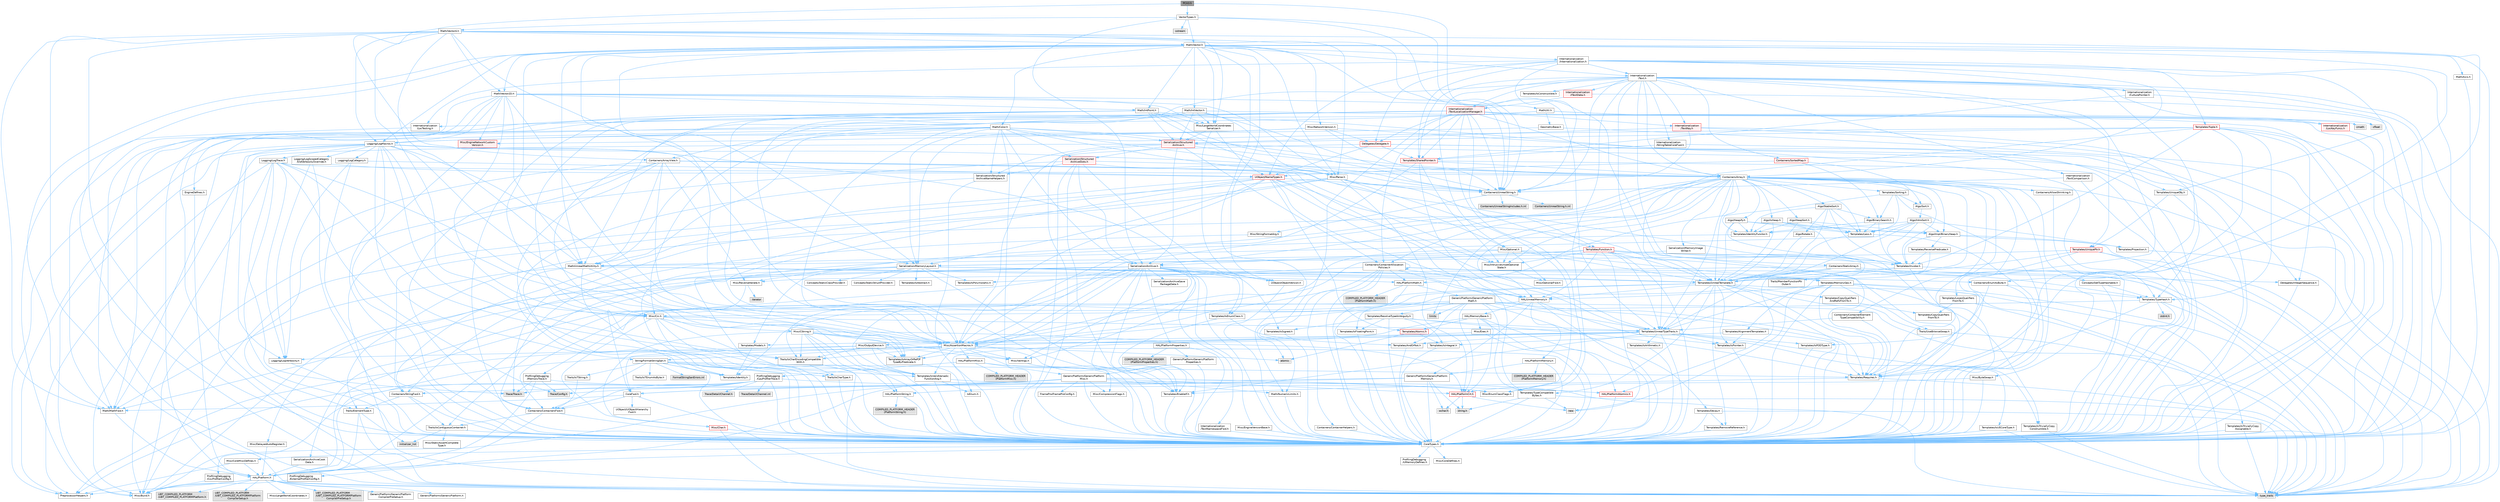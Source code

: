 digraph "PCA3.h"
{
 // INTERACTIVE_SVG=YES
 // LATEX_PDF_SIZE
  bgcolor="transparent";
  edge [fontname=Helvetica,fontsize=10,labelfontname=Helvetica,labelfontsize=10];
  node [fontname=Helvetica,fontsize=10,shape=box,height=0.2,width=0.4];
  Node1 [id="Node000001",label="PCA3.h",height=0.2,width=0.4,color="gray40", fillcolor="grey60", style="filled", fontcolor="black",tooltip=" "];
  Node1 -> Node2 [id="edge1_Node000001_Node000002",color="steelblue1",style="solid",tooltip=" "];
  Node2 [id="Node000002",label="Containers/ArrayView.h",height=0.2,width=0.4,color="grey40", fillcolor="white", style="filled",URL="$d7/df4/ArrayView_8h.html",tooltip=" "];
  Node2 -> Node3 [id="edge2_Node000002_Node000003",color="steelblue1",style="solid",tooltip=" "];
  Node3 [id="Node000003",label="CoreTypes.h",height=0.2,width=0.4,color="grey40", fillcolor="white", style="filled",URL="$dc/dec/CoreTypes_8h.html",tooltip=" "];
  Node3 -> Node4 [id="edge3_Node000003_Node000004",color="steelblue1",style="solid",tooltip=" "];
  Node4 [id="Node000004",label="HAL/Platform.h",height=0.2,width=0.4,color="grey40", fillcolor="white", style="filled",URL="$d9/dd0/Platform_8h.html",tooltip=" "];
  Node4 -> Node5 [id="edge4_Node000004_Node000005",color="steelblue1",style="solid",tooltip=" "];
  Node5 [id="Node000005",label="Misc/Build.h",height=0.2,width=0.4,color="grey40", fillcolor="white", style="filled",URL="$d3/dbb/Build_8h.html",tooltip=" "];
  Node4 -> Node6 [id="edge5_Node000004_Node000006",color="steelblue1",style="solid",tooltip=" "];
  Node6 [id="Node000006",label="Misc/LargeWorldCoordinates.h",height=0.2,width=0.4,color="grey40", fillcolor="white", style="filled",URL="$d2/dcb/LargeWorldCoordinates_8h.html",tooltip=" "];
  Node4 -> Node7 [id="edge6_Node000004_Node000007",color="steelblue1",style="solid",tooltip=" "];
  Node7 [id="Node000007",label="type_traits",height=0.2,width=0.4,color="grey60", fillcolor="#E0E0E0", style="filled",tooltip=" "];
  Node4 -> Node8 [id="edge7_Node000004_Node000008",color="steelblue1",style="solid",tooltip=" "];
  Node8 [id="Node000008",label="PreprocessorHelpers.h",height=0.2,width=0.4,color="grey40", fillcolor="white", style="filled",URL="$db/ddb/PreprocessorHelpers_8h.html",tooltip=" "];
  Node4 -> Node9 [id="edge8_Node000004_Node000009",color="steelblue1",style="solid",tooltip=" "];
  Node9 [id="Node000009",label="UBT_COMPILED_PLATFORM\l/UBT_COMPILED_PLATFORMPlatform\lCompilerPreSetup.h",height=0.2,width=0.4,color="grey60", fillcolor="#E0E0E0", style="filled",tooltip=" "];
  Node4 -> Node10 [id="edge9_Node000004_Node000010",color="steelblue1",style="solid",tooltip=" "];
  Node10 [id="Node000010",label="GenericPlatform/GenericPlatform\lCompilerPreSetup.h",height=0.2,width=0.4,color="grey40", fillcolor="white", style="filled",URL="$d9/dc8/GenericPlatformCompilerPreSetup_8h.html",tooltip=" "];
  Node4 -> Node11 [id="edge10_Node000004_Node000011",color="steelblue1",style="solid",tooltip=" "];
  Node11 [id="Node000011",label="GenericPlatform/GenericPlatform.h",height=0.2,width=0.4,color="grey40", fillcolor="white", style="filled",URL="$d6/d84/GenericPlatform_8h.html",tooltip=" "];
  Node4 -> Node12 [id="edge11_Node000004_Node000012",color="steelblue1",style="solid",tooltip=" "];
  Node12 [id="Node000012",label="UBT_COMPILED_PLATFORM\l/UBT_COMPILED_PLATFORMPlatform.h",height=0.2,width=0.4,color="grey60", fillcolor="#E0E0E0", style="filled",tooltip=" "];
  Node4 -> Node13 [id="edge12_Node000004_Node000013",color="steelblue1",style="solid",tooltip=" "];
  Node13 [id="Node000013",label="UBT_COMPILED_PLATFORM\l/UBT_COMPILED_PLATFORMPlatform\lCompilerSetup.h",height=0.2,width=0.4,color="grey60", fillcolor="#E0E0E0", style="filled",tooltip=" "];
  Node3 -> Node14 [id="edge13_Node000003_Node000014",color="steelblue1",style="solid",tooltip=" "];
  Node14 [id="Node000014",label="ProfilingDebugging\l/UMemoryDefines.h",height=0.2,width=0.4,color="grey40", fillcolor="white", style="filled",URL="$d2/da2/UMemoryDefines_8h.html",tooltip=" "];
  Node3 -> Node15 [id="edge14_Node000003_Node000015",color="steelblue1",style="solid",tooltip=" "];
  Node15 [id="Node000015",label="Misc/CoreMiscDefines.h",height=0.2,width=0.4,color="grey40", fillcolor="white", style="filled",URL="$da/d38/CoreMiscDefines_8h.html",tooltip=" "];
  Node15 -> Node4 [id="edge15_Node000015_Node000004",color="steelblue1",style="solid",tooltip=" "];
  Node15 -> Node8 [id="edge16_Node000015_Node000008",color="steelblue1",style="solid",tooltip=" "];
  Node3 -> Node16 [id="edge17_Node000003_Node000016",color="steelblue1",style="solid",tooltip=" "];
  Node16 [id="Node000016",label="Misc/CoreDefines.h",height=0.2,width=0.4,color="grey40", fillcolor="white", style="filled",URL="$d3/dd2/CoreDefines_8h.html",tooltip=" "];
  Node2 -> Node17 [id="edge18_Node000002_Node000017",color="steelblue1",style="solid",tooltip=" "];
  Node17 [id="Node000017",label="Containers/ContainersFwd.h",height=0.2,width=0.4,color="grey40", fillcolor="white", style="filled",URL="$d4/d0a/ContainersFwd_8h.html",tooltip=" "];
  Node17 -> Node4 [id="edge19_Node000017_Node000004",color="steelblue1",style="solid",tooltip=" "];
  Node17 -> Node3 [id="edge20_Node000017_Node000003",color="steelblue1",style="solid",tooltip=" "];
  Node17 -> Node18 [id="edge21_Node000017_Node000018",color="steelblue1",style="solid",tooltip=" "];
  Node18 [id="Node000018",label="Traits/IsContiguousContainer.h",height=0.2,width=0.4,color="grey40", fillcolor="white", style="filled",URL="$d5/d3c/IsContiguousContainer_8h.html",tooltip=" "];
  Node18 -> Node3 [id="edge22_Node000018_Node000003",color="steelblue1",style="solid",tooltip=" "];
  Node18 -> Node19 [id="edge23_Node000018_Node000019",color="steelblue1",style="solid",tooltip=" "];
  Node19 [id="Node000019",label="Misc/StaticAssertComplete\lType.h",height=0.2,width=0.4,color="grey40", fillcolor="white", style="filled",URL="$d5/d4e/StaticAssertCompleteType_8h.html",tooltip=" "];
  Node18 -> Node20 [id="edge24_Node000018_Node000020",color="steelblue1",style="solid",tooltip=" "];
  Node20 [id="Node000020",label="initializer_list",height=0.2,width=0.4,color="grey60", fillcolor="#E0E0E0", style="filled",tooltip=" "];
  Node2 -> Node21 [id="edge25_Node000002_Node000021",color="steelblue1",style="solid",tooltip=" "];
  Node21 [id="Node000021",label="Misc/AssertionMacros.h",height=0.2,width=0.4,color="grey40", fillcolor="white", style="filled",URL="$d0/dfa/AssertionMacros_8h.html",tooltip=" "];
  Node21 -> Node3 [id="edge26_Node000021_Node000003",color="steelblue1",style="solid",tooltip=" "];
  Node21 -> Node4 [id="edge27_Node000021_Node000004",color="steelblue1",style="solid",tooltip=" "];
  Node21 -> Node22 [id="edge28_Node000021_Node000022",color="steelblue1",style="solid",tooltip=" "];
  Node22 [id="Node000022",label="HAL/PlatformMisc.h",height=0.2,width=0.4,color="grey40", fillcolor="white", style="filled",URL="$d0/df5/PlatformMisc_8h.html",tooltip=" "];
  Node22 -> Node3 [id="edge29_Node000022_Node000003",color="steelblue1",style="solid",tooltip=" "];
  Node22 -> Node23 [id="edge30_Node000022_Node000023",color="steelblue1",style="solid",tooltip=" "];
  Node23 [id="Node000023",label="GenericPlatform/GenericPlatform\lMisc.h",height=0.2,width=0.4,color="grey40", fillcolor="white", style="filled",URL="$db/d9a/GenericPlatformMisc_8h.html",tooltip=" "];
  Node23 -> Node24 [id="edge31_Node000023_Node000024",color="steelblue1",style="solid",tooltip=" "];
  Node24 [id="Node000024",label="Containers/StringFwd.h",height=0.2,width=0.4,color="grey40", fillcolor="white", style="filled",URL="$df/d37/StringFwd_8h.html",tooltip=" "];
  Node24 -> Node3 [id="edge32_Node000024_Node000003",color="steelblue1",style="solid",tooltip=" "];
  Node24 -> Node25 [id="edge33_Node000024_Node000025",color="steelblue1",style="solid",tooltip=" "];
  Node25 [id="Node000025",label="Traits/ElementType.h",height=0.2,width=0.4,color="grey40", fillcolor="white", style="filled",URL="$d5/d4f/ElementType_8h.html",tooltip=" "];
  Node25 -> Node4 [id="edge34_Node000025_Node000004",color="steelblue1",style="solid",tooltip=" "];
  Node25 -> Node20 [id="edge35_Node000025_Node000020",color="steelblue1",style="solid",tooltip=" "];
  Node25 -> Node7 [id="edge36_Node000025_Node000007",color="steelblue1",style="solid",tooltip=" "];
  Node24 -> Node18 [id="edge37_Node000024_Node000018",color="steelblue1",style="solid",tooltip=" "];
  Node23 -> Node26 [id="edge38_Node000023_Node000026",color="steelblue1",style="solid",tooltip=" "];
  Node26 [id="Node000026",label="CoreFwd.h",height=0.2,width=0.4,color="grey40", fillcolor="white", style="filled",URL="$d1/d1e/CoreFwd_8h.html",tooltip=" "];
  Node26 -> Node3 [id="edge39_Node000026_Node000003",color="steelblue1",style="solid",tooltip=" "];
  Node26 -> Node17 [id="edge40_Node000026_Node000017",color="steelblue1",style="solid",tooltip=" "];
  Node26 -> Node27 [id="edge41_Node000026_Node000027",color="steelblue1",style="solid",tooltip=" "];
  Node27 [id="Node000027",label="Math/MathFwd.h",height=0.2,width=0.4,color="grey40", fillcolor="white", style="filled",URL="$d2/d10/MathFwd_8h.html",tooltip=" "];
  Node27 -> Node4 [id="edge42_Node000027_Node000004",color="steelblue1",style="solid",tooltip=" "];
  Node26 -> Node28 [id="edge43_Node000026_Node000028",color="steelblue1",style="solid",tooltip=" "];
  Node28 [id="Node000028",label="UObject/UObjectHierarchy\lFwd.h",height=0.2,width=0.4,color="grey40", fillcolor="white", style="filled",URL="$d3/d13/UObjectHierarchyFwd_8h.html",tooltip=" "];
  Node23 -> Node3 [id="edge44_Node000023_Node000003",color="steelblue1",style="solid",tooltip=" "];
  Node23 -> Node29 [id="edge45_Node000023_Node000029",color="steelblue1",style="solid",tooltip=" "];
  Node29 [id="Node000029",label="FramePro/FrameProConfig.h",height=0.2,width=0.4,color="grey40", fillcolor="white", style="filled",URL="$d7/d90/FrameProConfig_8h.html",tooltip=" "];
  Node23 -> Node30 [id="edge46_Node000023_Node000030",color="steelblue1",style="solid",tooltip=" "];
  Node30 [id="Node000030",label="HAL/PlatformCrt.h",height=0.2,width=0.4,color="red", fillcolor="#FFF0F0", style="filled",URL="$d8/d75/PlatformCrt_8h.html",tooltip=" "];
  Node30 -> Node31 [id="edge47_Node000030_Node000031",color="steelblue1",style="solid",tooltip=" "];
  Node31 [id="Node000031",label="new",height=0.2,width=0.4,color="grey60", fillcolor="#E0E0E0", style="filled",tooltip=" "];
  Node30 -> Node32 [id="edge48_Node000030_Node000032",color="steelblue1",style="solid",tooltip=" "];
  Node32 [id="Node000032",label="wchar.h",height=0.2,width=0.4,color="grey60", fillcolor="#E0E0E0", style="filled",tooltip=" "];
  Node30 -> Node39 [id="edge49_Node000030_Node000039",color="steelblue1",style="solid",tooltip=" "];
  Node39 [id="Node000039",label="string.h",height=0.2,width=0.4,color="grey60", fillcolor="#E0E0E0", style="filled",tooltip=" "];
  Node23 -> Node40 [id="edge50_Node000023_Node000040",color="steelblue1",style="solid",tooltip=" "];
  Node40 [id="Node000040",label="Math/NumericLimits.h",height=0.2,width=0.4,color="grey40", fillcolor="white", style="filled",URL="$df/d1b/NumericLimits_8h.html",tooltip=" "];
  Node40 -> Node3 [id="edge51_Node000040_Node000003",color="steelblue1",style="solid",tooltip=" "];
  Node23 -> Node41 [id="edge52_Node000023_Node000041",color="steelblue1",style="solid",tooltip=" "];
  Node41 [id="Node000041",label="Misc/CompressionFlags.h",height=0.2,width=0.4,color="grey40", fillcolor="white", style="filled",URL="$d9/d76/CompressionFlags_8h.html",tooltip=" "];
  Node23 -> Node42 [id="edge53_Node000023_Node000042",color="steelblue1",style="solid",tooltip=" "];
  Node42 [id="Node000042",label="Misc/EnumClassFlags.h",height=0.2,width=0.4,color="grey40", fillcolor="white", style="filled",URL="$d8/de7/EnumClassFlags_8h.html",tooltip=" "];
  Node23 -> Node43 [id="edge54_Node000023_Node000043",color="steelblue1",style="solid",tooltip=" "];
  Node43 [id="Node000043",label="ProfilingDebugging\l/CsvProfilerConfig.h",height=0.2,width=0.4,color="grey40", fillcolor="white", style="filled",URL="$d3/d88/CsvProfilerConfig_8h.html",tooltip=" "];
  Node43 -> Node5 [id="edge55_Node000043_Node000005",color="steelblue1",style="solid",tooltip=" "];
  Node23 -> Node44 [id="edge56_Node000023_Node000044",color="steelblue1",style="solid",tooltip=" "];
  Node44 [id="Node000044",label="ProfilingDebugging\l/ExternalProfilerConfig.h",height=0.2,width=0.4,color="grey40", fillcolor="white", style="filled",URL="$d3/dbb/ExternalProfilerConfig_8h.html",tooltip=" "];
  Node44 -> Node5 [id="edge57_Node000044_Node000005",color="steelblue1",style="solid",tooltip=" "];
  Node22 -> Node45 [id="edge58_Node000022_Node000045",color="steelblue1",style="solid",tooltip=" "];
  Node45 [id="Node000045",label="COMPILED_PLATFORM_HEADER\l(PlatformMisc.h)",height=0.2,width=0.4,color="grey60", fillcolor="#E0E0E0", style="filled",tooltip=" "];
  Node22 -> Node46 [id="edge59_Node000022_Node000046",color="steelblue1",style="solid",tooltip=" "];
  Node46 [id="Node000046",label="ProfilingDebugging\l/CpuProfilerTrace.h",height=0.2,width=0.4,color="grey40", fillcolor="white", style="filled",URL="$da/dcb/CpuProfilerTrace_8h.html",tooltip=" "];
  Node46 -> Node3 [id="edge60_Node000046_Node000003",color="steelblue1",style="solid",tooltip=" "];
  Node46 -> Node17 [id="edge61_Node000046_Node000017",color="steelblue1",style="solid",tooltip=" "];
  Node46 -> Node47 [id="edge62_Node000046_Node000047",color="steelblue1",style="solid",tooltip=" "];
  Node47 [id="Node000047",label="HAL/PlatformAtomics.h",height=0.2,width=0.4,color="red", fillcolor="#FFF0F0", style="filled",URL="$d3/d36/PlatformAtomics_8h.html",tooltip=" "];
  Node47 -> Node3 [id="edge63_Node000047_Node000003",color="steelblue1",style="solid",tooltip=" "];
  Node46 -> Node8 [id="edge64_Node000046_Node000008",color="steelblue1",style="solid",tooltip=" "];
  Node46 -> Node5 [id="edge65_Node000046_Node000005",color="steelblue1",style="solid",tooltip=" "];
  Node46 -> Node50 [id="edge66_Node000046_Node000050",color="steelblue1",style="solid",tooltip=" "];
  Node50 [id="Node000050",label="Trace/Config.h",height=0.2,width=0.4,color="grey60", fillcolor="#E0E0E0", style="filled",tooltip=" "];
  Node46 -> Node51 [id="edge67_Node000046_Node000051",color="steelblue1",style="solid",tooltip=" "];
  Node51 [id="Node000051",label="Trace/Detail/Channel.h",height=0.2,width=0.4,color="grey60", fillcolor="#E0E0E0", style="filled",tooltip=" "];
  Node46 -> Node52 [id="edge68_Node000046_Node000052",color="steelblue1",style="solid",tooltip=" "];
  Node52 [id="Node000052",label="Trace/Detail/Channel.inl",height=0.2,width=0.4,color="grey60", fillcolor="#E0E0E0", style="filled",tooltip=" "];
  Node46 -> Node53 [id="edge69_Node000046_Node000053",color="steelblue1",style="solid",tooltip=" "];
  Node53 [id="Node000053",label="Trace/Trace.h",height=0.2,width=0.4,color="grey60", fillcolor="#E0E0E0", style="filled",tooltip=" "];
  Node21 -> Node8 [id="edge70_Node000021_Node000008",color="steelblue1",style="solid",tooltip=" "];
  Node21 -> Node54 [id="edge71_Node000021_Node000054",color="steelblue1",style="solid",tooltip=" "];
  Node54 [id="Node000054",label="Templates/EnableIf.h",height=0.2,width=0.4,color="grey40", fillcolor="white", style="filled",URL="$d7/d60/EnableIf_8h.html",tooltip=" "];
  Node54 -> Node3 [id="edge72_Node000054_Node000003",color="steelblue1",style="solid",tooltip=" "];
  Node21 -> Node55 [id="edge73_Node000021_Node000055",color="steelblue1",style="solid",tooltip=" "];
  Node55 [id="Node000055",label="Templates/IsArrayOrRefOf\lTypeByPredicate.h",height=0.2,width=0.4,color="grey40", fillcolor="white", style="filled",URL="$d6/da1/IsArrayOrRefOfTypeByPredicate_8h.html",tooltip=" "];
  Node55 -> Node3 [id="edge74_Node000055_Node000003",color="steelblue1",style="solid",tooltip=" "];
  Node21 -> Node56 [id="edge75_Node000021_Node000056",color="steelblue1",style="solid",tooltip=" "];
  Node56 [id="Node000056",label="Templates/IsValidVariadic\lFunctionArg.h",height=0.2,width=0.4,color="grey40", fillcolor="white", style="filled",URL="$d0/dc8/IsValidVariadicFunctionArg_8h.html",tooltip=" "];
  Node56 -> Node3 [id="edge76_Node000056_Node000003",color="steelblue1",style="solid",tooltip=" "];
  Node56 -> Node57 [id="edge77_Node000056_Node000057",color="steelblue1",style="solid",tooltip=" "];
  Node57 [id="Node000057",label="IsEnum.h",height=0.2,width=0.4,color="grey40", fillcolor="white", style="filled",URL="$d4/de5/IsEnum_8h.html",tooltip=" "];
  Node56 -> Node7 [id="edge78_Node000056_Node000007",color="steelblue1",style="solid",tooltip=" "];
  Node21 -> Node58 [id="edge79_Node000021_Node000058",color="steelblue1",style="solid",tooltip=" "];
  Node58 [id="Node000058",label="Traits/IsCharEncodingCompatible\lWith.h",height=0.2,width=0.4,color="grey40", fillcolor="white", style="filled",URL="$df/dd1/IsCharEncodingCompatibleWith_8h.html",tooltip=" "];
  Node58 -> Node7 [id="edge80_Node000058_Node000007",color="steelblue1",style="solid",tooltip=" "];
  Node58 -> Node59 [id="edge81_Node000058_Node000059",color="steelblue1",style="solid",tooltip=" "];
  Node59 [id="Node000059",label="Traits/IsCharType.h",height=0.2,width=0.4,color="grey40", fillcolor="white", style="filled",URL="$db/d51/IsCharType_8h.html",tooltip=" "];
  Node59 -> Node3 [id="edge82_Node000059_Node000003",color="steelblue1",style="solid",tooltip=" "];
  Node21 -> Node60 [id="edge83_Node000021_Node000060",color="steelblue1",style="solid",tooltip=" "];
  Node60 [id="Node000060",label="Misc/VarArgs.h",height=0.2,width=0.4,color="grey40", fillcolor="white", style="filled",URL="$d5/d6f/VarArgs_8h.html",tooltip=" "];
  Node60 -> Node3 [id="edge84_Node000060_Node000003",color="steelblue1",style="solid",tooltip=" "];
  Node21 -> Node61 [id="edge85_Node000021_Node000061",color="steelblue1",style="solid",tooltip=" "];
  Node61 [id="Node000061",label="String/FormatStringSan.h",height=0.2,width=0.4,color="grey40", fillcolor="white", style="filled",URL="$d3/d8b/FormatStringSan_8h.html",tooltip=" "];
  Node61 -> Node7 [id="edge86_Node000061_Node000007",color="steelblue1",style="solid",tooltip=" "];
  Node61 -> Node3 [id="edge87_Node000061_Node000003",color="steelblue1",style="solid",tooltip=" "];
  Node61 -> Node62 [id="edge88_Node000061_Node000062",color="steelblue1",style="solid",tooltip=" "];
  Node62 [id="Node000062",label="Templates/Requires.h",height=0.2,width=0.4,color="grey40", fillcolor="white", style="filled",URL="$dc/d96/Requires_8h.html",tooltip=" "];
  Node62 -> Node54 [id="edge89_Node000062_Node000054",color="steelblue1",style="solid",tooltip=" "];
  Node62 -> Node7 [id="edge90_Node000062_Node000007",color="steelblue1",style="solid",tooltip=" "];
  Node61 -> Node63 [id="edge91_Node000061_Node000063",color="steelblue1",style="solid",tooltip=" "];
  Node63 [id="Node000063",label="Templates/Identity.h",height=0.2,width=0.4,color="grey40", fillcolor="white", style="filled",URL="$d0/dd5/Identity_8h.html",tooltip=" "];
  Node61 -> Node56 [id="edge92_Node000061_Node000056",color="steelblue1",style="solid",tooltip=" "];
  Node61 -> Node59 [id="edge93_Node000061_Node000059",color="steelblue1",style="solid",tooltip=" "];
  Node61 -> Node64 [id="edge94_Node000061_Node000064",color="steelblue1",style="solid",tooltip=" "];
  Node64 [id="Node000064",label="Traits/IsTEnumAsByte.h",height=0.2,width=0.4,color="grey40", fillcolor="white", style="filled",URL="$d1/de6/IsTEnumAsByte_8h.html",tooltip=" "];
  Node61 -> Node65 [id="edge95_Node000061_Node000065",color="steelblue1",style="solid",tooltip=" "];
  Node65 [id="Node000065",label="Traits/IsTString.h",height=0.2,width=0.4,color="grey40", fillcolor="white", style="filled",URL="$d0/df8/IsTString_8h.html",tooltip=" "];
  Node65 -> Node17 [id="edge96_Node000065_Node000017",color="steelblue1",style="solid",tooltip=" "];
  Node61 -> Node17 [id="edge97_Node000061_Node000017",color="steelblue1",style="solid",tooltip=" "];
  Node61 -> Node66 [id="edge98_Node000061_Node000066",color="steelblue1",style="solid",tooltip=" "];
  Node66 [id="Node000066",label="FormatStringSanErrors.inl",height=0.2,width=0.4,color="grey60", fillcolor="#E0E0E0", style="filled",tooltip=" "];
  Node21 -> Node67 [id="edge99_Node000021_Node000067",color="steelblue1",style="solid",tooltip=" "];
  Node67 [id="Node000067",label="atomic",height=0.2,width=0.4,color="grey60", fillcolor="#E0E0E0", style="filled",tooltip=" "];
  Node2 -> Node68 [id="edge100_Node000002_Node000068",color="steelblue1",style="solid",tooltip=" "];
  Node68 [id="Node000068",label="Misc/ReverseIterate.h",height=0.2,width=0.4,color="grey40", fillcolor="white", style="filled",URL="$db/de3/ReverseIterate_8h.html",tooltip=" "];
  Node68 -> Node4 [id="edge101_Node000068_Node000004",color="steelblue1",style="solid",tooltip=" "];
  Node68 -> Node69 [id="edge102_Node000068_Node000069",color="steelblue1",style="solid",tooltip=" "];
  Node69 [id="Node000069",label="iterator",height=0.2,width=0.4,color="grey60", fillcolor="#E0E0E0", style="filled",tooltip=" "];
  Node2 -> Node70 [id="edge103_Node000002_Node000070",color="steelblue1",style="solid",tooltip=" "];
  Node70 [id="Node000070",label="Misc/IntrusiveUnsetOptional\lState.h",height=0.2,width=0.4,color="grey40", fillcolor="white", style="filled",URL="$d2/d0a/IntrusiveUnsetOptionalState_8h.html",tooltip=" "];
  Node70 -> Node71 [id="edge104_Node000070_Node000071",color="steelblue1",style="solid",tooltip=" "];
  Node71 [id="Node000071",label="Misc/OptionalFwd.h",height=0.2,width=0.4,color="grey40", fillcolor="white", style="filled",URL="$dc/d50/OptionalFwd_8h.html",tooltip=" "];
  Node2 -> Node72 [id="edge105_Node000002_Node000072",color="steelblue1",style="solid",tooltip=" "];
  Node72 [id="Node000072",label="Templates/Invoke.h",height=0.2,width=0.4,color="grey40", fillcolor="white", style="filled",URL="$d7/deb/Invoke_8h.html",tooltip=" "];
  Node72 -> Node3 [id="edge106_Node000072_Node000003",color="steelblue1",style="solid",tooltip=" "];
  Node72 -> Node73 [id="edge107_Node000072_Node000073",color="steelblue1",style="solid",tooltip=" "];
  Node73 [id="Node000073",label="Traits/MemberFunctionPtr\lOuter.h",height=0.2,width=0.4,color="grey40", fillcolor="white", style="filled",URL="$db/da7/MemberFunctionPtrOuter_8h.html",tooltip=" "];
  Node72 -> Node74 [id="edge108_Node000072_Node000074",color="steelblue1",style="solid",tooltip=" "];
  Node74 [id="Node000074",label="Templates/UnrealTemplate.h",height=0.2,width=0.4,color="grey40", fillcolor="white", style="filled",URL="$d4/d24/UnrealTemplate_8h.html",tooltip=" "];
  Node74 -> Node3 [id="edge109_Node000074_Node000003",color="steelblue1",style="solid",tooltip=" "];
  Node74 -> Node75 [id="edge110_Node000074_Node000075",color="steelblue1",style="solid",tooltip=" "];
  Node75 [id="Node000075",label="Templates/IsPointer.h",height=0.2,width=0.4,color="grey40", fillcolor="white", style="filled",URL="$d7/d05/IsPointer_8h.html",tooltip=" "];
  Node75 -> Node3 [id="edge111_Node000075_Node000003",color="steelblue1",style="solid",tooltip=" "];
  Node74 -> Node76 [id="edge112_Node000074_Node000076",color="steelblue1",style="solid",tooltip=" "];
  Node76 [id="Node000076",label="HAL/UnrealMemory.h",height=0.2,width=0.4,color="grey40", fillcolor="white", style="filled",URL="$d9/d96/UnrealMemory_8h.html",tooltip=" "];
  Node76 -> Node3 [id="edge113_Node000076_Node000003",color="steelblue1",style="solid",tooltip=" "];
  Node76 -> Node77 [id="edge114_Node000076_Node000077",color="steelblue1",style="solid",tooltip=" "];
  Node77 [id="Node000077",label="GenericPlatform/GenericPlatform\lMemory.h",height=0.2,width=0.4,color="grey40", fillcolor="white", style="filled",URL="$dd/d22/GenericPlatformMemory_8h.html",tooltip=" "];
  Node77 -> Node26 [id="edge115_Node000077_Node000026",color="steelblue1",style="solid",tooltip=" "];
  Node77 -> Node3 [id="edge116_Node000077_Node000003",color="steelblue1",style="solid",tooltip=" "];
  Node77 -> Node78 [id="edge117_Node000077_Node000078",color="steelblue1",style="solid",tooltip=" "];
  Node78 [id="Node000078",label="HAL/PlatformString.h",height=0.2,width=0.4,color="grey40", fillcolor="white", style="filled",URL="$db/db5/PlatformString_8h.html",tooltip=" "];
  Node78 -> Node3 [id="edge118_Node000078_Node000003",color="steelblue1",style="solid",tooltip=" "];
  Node78 -> Node79 [id="edge119_Node000078_Node000079",color="steelblue1",style="solid",tooltip=" "];
  Node79 [id="Node000079",label="COMPILED_PLATFORM_HEADER\l(PlatformString.h)",height=0.2,width=0.4,color="grey60", fillcolor="#E0E0E0", style="filled",tooltip=" "];
  Node77 -> Node39 [id="edge120_Node000077_Node000039",color="steelblue1",style="solid",tooltip=" "];
  Node77 -> Node32 [id="edge121_Node000077_Node000032",color="steelblue1",style="solid",tooltip=" "];
  Node76 -> Node80 [id="edge122_Node000076_Node000080",color="steelblue1",style="solid",tooltip=" "];
  Node80 [id="Node000080",label="HAL/MemoryBase.h",height=0.2,width=0.4,color="grey40", fillcolor="white", style="filled",URL="$d6/d9f/MemoryBase_8h.html",tooltip=" "];
  Node80 -> Node3 [id="edge123_Node000080_Node000003",color="steelblue1",style="solid",tooltip=" "];
  Node80 -> Node47 [id="edge124_Node000080_Node000047",color="steelblue1",style="solid",tooltip=" "];
  Node80 -> Node30 [id="edge125_Node000080_Node000030",color="steelblue1",style="solid",tooltip=" "];
  Node80 -> Node81 [id="edge126_Node000080_Node000081",color="steelblue1",style="solid",tooltip=" "];
  Node81 [id="Node000081",label="Misc/Exec.h",height=0.2,width=0.4,color="grey40", fillcolor="white", style="filled",URL="$de/ddb/Exec_8h.html",tooltip=" "];
  Node81 -> Node3 [id="edge127_Node000081_Node000003",color="steelblue1",style="solid",tooltip=" "];
  Node81 -> Node21 [id="edge128_Node000081_Node000021",color="steelblue1",style="solid",tooltip=" "];
  Node80 -> Node82 [id="edge129_Node000080_Node000082",color="steelblue1",style="solid",tooltip=" "];
  Node82 [id="Node000082",label="Misc/OutputDevice.h",height=0.2,width=0.4,color="grey40", fillcolor="white", style="filled",URL="$d7/d32/OutputDevice_8h.html",tooltip=" "];
  Node82 -> Node26 [id="edge130_Node000082_Node000026",color="steelblue1",style="solid",tooltip=" "];
  Node82 -> Node3 [id="edge131_Node000082_Node000003",color="steelblue1",style="solid",tooltip=" "];
  Node82 -> Node83 [id="edge132_Node000082_Node000083",color="steelblue1",style="solid",tooltip=" "];
  Node83 [id="Node000083",label="Logging/LogVerbosity.h",height=0.2,width=0.4,color="grey40", fillcolor="white", style="filled",URL="$d2/d8f/LogVerbosity_8h.html",tooltip=" "];
  Node83 -> Node3 [id="edge133_Node000083_Node000003",color="steelblue1",style="solid",tooltip=" "];
  Node82 -> Node60 [id="edge134_Node000082_Node000060",color="steelblue1",style="solid",tooltip=" "];
  Node82 -> Node55 [id="edge135_Node000082_Node000055",color="steelblue1",style="solid",tooltip=" "];
  Node82 -> Node56 [id="edge136_Node000082_Node000056",color="steelblue1",style="solid",tooltip=" "];
  Node82 -> Node58 [id="edge137_Node000082_Node000058",color="steelblue1",style="solid",tooltip=" "];
  Node80 -> Node84 [id="edge138_Node000080_Node000084",color="steelblue1",style="solid",tooltip=" "];
  Node84 [id="Node000084",label="Templates/Atomic.h",height=0.2,width=0.4,color="red", fillcolor="#FFF0F0", style="filled",URL="$d3/d91/Atomic_8h.html",tooltip=" "];
  Node84 -> Node87 [id="edge139_Node000084_Node000087",color="steelblue1",style="solid",tooltip=" "];
  Node87 [id="Node000087",label="Templates/IsIntegral.h",height=0.2,width=0.4,color="grey40", fillcolor="white", style="filled",URL="$da/d64/IsIntegral_8h.html",tooltip=" "];
  Node87 -> Node3 [id="edge140_Node000087_Node000003",color="steelblue1",style="solid",tooltip=" "];
  Node84 -> Node67 [id="edge141_Node000084_Node000067",color="steelblue1",style="solid",tooltip=" "];
  Node76 -> Node93 [id="edge142_Node000076_Node000093",color="steelblue1",style="solid",tooltip=" "];
  Node93 [id="Node000093",label="HAL/PlatformMemory.h",height=0.2,width=0.4,color="grey40", fillcolor="white", style="filled",URL="$de/d68/PlatformMemory_8h.html",tooltip=" "];
  Node93 -> Node3 [id="edge143_Node000093_Node000003",color="steelblue1",style="solid",tooltip=" "];
  Node93 -> Node77 [id="edge144_Node000093_Node000077",color="steelblue1",style="solid",tooltip=" "];
  Node93 -> Node94 [id="edge145_Node000093_Node000094",color="steelblue1",style="solid",tooltip=" "];
  Node94 [id="Node000094",label="COMPILED_PLATFORM_HEADER\l(PlatformMemory.h)",height=0.2,width=0.4,color="grey60", fillcolor="#E0E0E0", style="filled",tooltip=" "];
  Node76 -> Node95 [id="edge146_Node000076_Node000095",color="steelblue1",style="solid",tooltip=" "];
  Node95 [id="Node000095",label="ProfilingDebugging\l/MemoryTrace.h",height=0.2,width=0.4,color="grey40", fillcolor="white", style="filled",URL="$da/dd7/MemoryTrace_8h.html",tooltip=" "];
  Node95 -> Node4 [id="edge147_Node000095_Node000004",color="steelblue1",style="solid",tooltip=" "];
  Node95 -> Node42 [id="edge148_Node000095_Node000042",color="steelblue1",style="solid",tooltip=" "];
  Node95 -> Node50 [id="edge149_Node000095_Node000050",color="steelblue1",style="solid",tooltip=" "];
  Node95 -> Node53 [id="edge150_Node000095_Node000053",color="steelblue1",style="solid",tooltip=" "];
  Node76 -> Node75 [id="edge151_Node000076_Node000075",color="steelblue1",style="solid",tooltip=" "];
  Node74 -> Node96 [id="edge152_Node000074_Node000096",color="steelblue1",style="solid",tooltip=" "];
  Node96 [id="Node000096",label="Templates/CopyQualifiers\lAndRefsFromTo.h",height=0.2,width=0.4,color="grey40", fillcolor="white", style="filled",URL="$d3/db3/CopyQualifiersAndRefsFromTo_8h.html",tooltip=" "];
  Node96 -> Node97 [id="edge153_Node000096_Node000097",color="steelblue1",style="solid",tooltip=" "];
  Node97 [id="Node000097",label="Templates/CopyQualifiers\lFromTo.h",height=0.2,width=0.4,color="grey40", fillcolor="white", style="filled",URL="$d5/db4/CopyQualifiersFromTo_8h.html",tooltip=" "];
  Node74 -> Node98 [id="edge154_Node000074_Node000098",color="steelblue1",style="solid",tooltip=" "];
  Node98 [id="Node000098",label="Templates/UnrealTypeTraits.h",height=0.2,width=0.4,color="grey40", fillcolor="white", style="filled",URL="$d2/d2d/UnrealTypeTraits_8h.html",tooltip=" "];
  Node98 -> Node3 [id="edge155_Node000098_Node000003",color="steelblue1",style="solid",tooltip=" "];
  Node98 -> Node75 [id="edge156_Node000098_Node000075",color="steelblue1",style="solid",tooltip=" "];
  Node98 -> Node21 [id="edge157_Node000098_Node000021",color="steelblue1",style="solid",tooltip=" "];
  Node98 -> Node89 [id="edge158_Node000098_Node000089",color="steelblue1",style="solid",tooltip=" "];
  Node89 [id="Node000089",label="Templates/AndOrNot.h",height=0.2,width=0.4,color="grey40", fillcolor="white", style="filled",URL="$db/d0a/AndOrNot_8h.html",tooltip=" "];
  Node89 -> Node3 [id="edge159_Node000089_Node000003",color="steelblue1",style="solid",tooltip=" "];
  Node98 -> Node54 [id="edge160_Node000098_Node000054",color="steelblue1",style="solid",tooltip=" "];
  Node98 -> Node99 [id="edge161_Node000098_Node000099",color="steelblue1",style="solid",tooltip=" "];
  Node99 [id="Node000099",label="Templates/IsArithmetic.h",height=0.2,width=0.4,color="grey40", fillcolor="white", style="filled",URL="$d2/d5d/IsArithmetic_8h.html",tooltip=" "];
  Node99 -> Node3 [id="edge162_Node000099_Node000003",color="steelblue1",style="solid",tooltip=" "];
  Node98 -> Node57 [id="edge163_Node000098_Node000057",color="steelblue1",style="solid",tooltip=" "];
  Node98 -> Node100 [id="edge164_Node000098_Node000100",color="steelblue1",style="solid",tooltip=" "];
  Node100 [id="Node000100",label="Templates/Models.h",height=0.2,width=0.4,color="grey40", fillcolor="white", style="filled",URL="$d3/d0c/Models_8h.html",tooltip=" "];
  Node100 -> Node63 [id="edge165_Node000100_Node000063",color="steelblue1",style="solid",tooltip=" "];
  Node98 -> Node101 [id="edge166_Node000098_Node000101",color="steelblue1",style="solid",tooltip=" "];
  Node101 [id="Node000101",label="Templates/IsPODType.h",height=0.2,width=0.4,color="grey40", fillcolor="white", style="filled",URL="$d7/db1/IsPODType_8h.html",tooltip=" "];
  Node101 -> Node3 [id="edge167_Node000101_Node000003",color="steelblue1",style="solid",tooltip=" "];
  Node98 -> Node102 [id="edge168_Node000098_Node000102",color="steelblue1",style="solid",tooltip=" "];
  Node102 [id="Node000102",label="Templates/IsUECoreType.h",height=0.2,width=0.4,color="grey40", fillcolor="white", style="filled",URL="$d1/db8/IsUECoreType_8h.html",tooltip=" "];
  Node102 -> Node3 [id="edge169_Node000102_Node000003",color="steelblue1",style="solid",tooltip=" "];
  Node102 -> Node7 [id="edge170_Node000102_Node000007",color="steelblue1",style="solid",tooltip=" "];
  Node98 -> Node90 [id="edge171_Node000098_Node000090",color="steelblue1",style="solid",tooltip=" "];
  Node90 [id="Node000090",label="Templates/IsTriviallyCopy\lConstructible.h",height=0.2,width=0.4,color="grey40", fillcolor="white", style="filled",URL="$d3/d78/IsTriviallyCopyConstructible_8h.html",tooltip=" "];
  Node90 -> Node3 [id="edge172_Node000090_Node000003",color="steelblue1",style="solid",tooltip=" "];
  Node90 -> Node7 [id="edge173_Node000090_Node000007",color="steelblue1",style="solid",tooltip=" "];
  Node74 -> Node103 [id="edge174_Node000074_Node000103",color="steelblue1",style="solid",tooltip=" "];
  Node103 [id="Node000103",label="Templates/RemoveReference.h",height=0.2,width=0.4,color="grey40", fillcolor="white", style="filled",URL="$da/dbe/RemoveReference_8h.html",tooltip=" "];
  Node103 -> Node3 [id="edge175_Node000103_Node000003",color="steelblue1",style="solid",tooltip=" "];
  Node74 -> Node62 [id="edge176_Node000074_Node000062",color="steelblue1",style="solid",tooltip=" "];
  Node74 -> Node104 [id="edge177_Node000074_Node000104",color="steelblue1",style="solid",tooltip=" "];
  Node104 [id="Node000104",label="Templates/TypeCompatible\lBytes.h",height=0.2,width=0.4,color="grey40", fillcolor="white", style="filled",URL="$df/d0a/TypeCompatibleBytes_8h.html",tooltip=" "];
  Node104 -> Node3 [id="edge178_Node000104_Node000003",color="steelblue1",style="solid",tooltip=" "];
  Node104 -> Node39 [id="edge179_Node000104_Node000039",color="steelblue1",style="solid",tooltip=" "];
  Node104 -> Node31 [id="edge180_Node000104_Node000031",color="steelblue1",style="solid",tooltip=" "];
  Node104 -> Node7 [id="edge181_Node000104_Node000007",color="steelblue1",style="solid",tooltip=" "];
  Node74 -> Node63 [id="edge182_Node000074_Node000063",color="steelblue1",style="solid",tooltip=" "];
  Node74 -> Node18 [id="edge183_Node000074_Node000018",color="steelblue1",style="solid",tooltip=" "];
  Node74 -> Node105 [id="edge184_Node000074_Node000105",color="steelblue1",style="solid",tooltip=" "];
  Node105 [id="Node000105",label="Traits/UseBitwiseSwap.h",height=0.2,width=0.4,color="grey40", fillcolor="white", style="filled",URL="$db/df3/UseBitwiseSwap_8h.html",tooltip=" "];
  Node105 -> Node3 [id="edge185_Node000105_Node000003",color="steelblue1",style="solid",tooltip=" "];
  Node105 -> Node7 [id="edge186_Node000105_Node000007",color="steelblue1",style="solid",tooltip=" "];
  Node74 -> Node7 [id="edge187_Node000074_Node000007",color="steelblue1",style="solid",tooltip=" "];
  Node72 -> Node7 [id="edge188_Node000072_Node000007",color="steelblue1",style="solid",tooltip=" "];
  Node2 -> Node98 [id="edge189_Node000002_Node000098",color="steelblue1",style="solid",tooltip=" "];
  Node2 -> Node25 [id="edge190_Node000002_Node000025",color="steelblue1",style="solid",tooltip=" "];
  Node2 -> Node106 [id="edge191_Node000002_Node000106",color="steelblue1",style="solid",tooltip=" "];
  Node106 [id="Node000106",label="Containers/Array.h",height=0.2,width=0.4,color="grey40", fillcolor="white", style="filled",URL="$df/dd0/Array_8h.html",tooltip=" "];
  Node106 -> Node3 [id="edge192_Node000106_Node000003",color="steelblue1",style="solid",tooltip=" "];
  Node106 -> Node21 [id="edge193_Node000106_Node000021",color="steelblue1",style="solid",tooltip=" "];
  Node106 -> Node70 [id="edge194_Node000106_Node000070",color="steelblue1",style="solid",tooltip=" "];
  Node106 -> Node68 [id="edge195_Node000106_Node000068",color="steelblue1",style="solid",tooltip=" "];
  Node106 -> Node76 [id="edge196_Node000106_Node000076",color="steelblue1",style="solid",tooltip=" "];
  Node106 -> Node98 [id="edge197_Node000106_Node000098",color="steelblue1",style="solid",tooltip=" "];
  Node106 -> Node74 [id="edge198_Node000106_Node000074",color="steelblue1",style="solid",tooltip=" "];
  Node106 -> Node107 [id="edge199_Node000106_Node000107",color="steelblue1",style="solid",tooltip=" "];
  Node107 [id="Node000107",label="Containers/AllowShrinking.h",height=0.2,width=0.4,color="grey40", fillcolor="white", style="filled",URL="$d7/d1a/AllowShrinking_8h.html",tooltip=" "];
  Node107 -> Node3 [id="edge200_Node000107_Node000003",color="steelblue1",style="solid",tooltip=" "];
  Node106 -> Node108 [id="edge201_Node000106_Node000108",color="steelblue1",style="solid",tooltip=" "];
  Node108 [id="Node000108",label="Containers/ContainerAllocation\lPolicies.h",height=0.2,width=0.4,color="grey40", fillcolor="white", style="filled",URL="$d7/dff/ContainerAllocationPolicies_8h.html",tooltip=" "];
  Node108 -> Node3 [id="edge202_Node000108_Node000003",color="steelblue1",style="solid",tooltip=" "];
  Node108 -> Node109 [id="edge203_Node000108_Node000109",color="steelblue1",style="solid",tooltip=" "];
  Node109 [id="Node000109",label="Containers/ContainerHelpers.h",height=0.2,width=0.4,color="grey40", fillcolor="white", style="filled",URL="$d7/d33/ContainerHelpers_8h.html",tooltip=" "];
  Node109 -> Node3 [id="edge204_Node000109_Node000003",color="steelblue1",style="solid",tooltip=" "];
  Node108 -> Node108 [id="edge205_Node000108_Node000108",color="steelblue1",style="solid",tooltip=" "];
  Node108 -> Node110 [id="edge206_Node000108_Node000110",color="steelblue1",style="solid",tooltip=" "];
  Node110 [id="Node000110",label="HAL/PlatformMath.h",height=0.2,width=0.4,color="grey40", fillcolor="white", style="filled",URL="$dc/d53/PlatformMath_8h.html",tooltip=" "];
  Node110 -> Node3 [id="edge207_Node000110_Node000003",color="steelblue1",style="solid",tooltip=" "];
  Node110 -> Node111 [id="edge208_Node000110_Node000111",color="steelblue1",style="solid",tooltip=" "];
  Node111 [id="Node000111",label="GenericPlatform/GenericPlatform\lMath.h",height=0.2,width=0.4,color="grey40", fillcolor="white", style="filled",URL="$d5/d79/GenericPlatformMath_8h.html",tooltip=" "];
  Node111 -> Node3 [id="edge209_Node000111_Node000003",color="steelblue1",style="solid",tooltip=" "];
  Node111 -> Node17 [id="edge210_Node000111_Node000017",color="steelblue1",style="solid",tooltip=" "];
  Node111 -> Node30 [id="edge211_Node000111_Node000030",color="steelblue1",style="solid",tooltip=" "];
  Node111 -> Node89 [id="edge212_Node000111_Node000089",color="steelblue1",style="solid",tooltip=" "];
  Node111 -> Node112 [id="edge213_Node000111_Node000112",color="steelblue1",style="solid",tooltip=" "];
  Node112 [id="Node000112",label="Templates/Decay.h",height=0.2,width=0.4,color="grey40", fillcolor="white", style="filled",URL="$dd/d0f/Decay_8h.html",tooltip=" "];
  Node112 -> Node3 [id="edge214_Node000112_Node000003",color="steelblue1",style="solid",tooltip=" "];
  Node112 -> Node103 [id="edge215_Node000112_Node000103",color="steelblue1",style="solid",tooltip=" "];
  Node112 -> Node7 [id="edge216_Node000112_Node000007",color="steelblue1",style="solid",tooltip=" "];
  Node111 -> Node113 [id="edge217_Node000111_Node000113",color="steelblue1",style="solid",tooltip=" "];
  Node113 [id="Node000113",label="Templates/IsFloatingPoint.h",height=0.2,width=0.4,color="grey40", fillcolor="white", style="filled",URL="$d3/d11/IsFloatingPoint_8h.html",tooltip=" "];
  Node113 -> Node3 [id="edge218_Node000113_Node000003",color="steelblue1",style="solid",tooltip=" "];
  Node111 -> Node98 [id="edge219_Node000111_Node000098",color="steelblue1",style="solid",tooltip=" "];
  Node111 -> Node62 [id="edge220_Node000111_Node000062",color="steelblue1",style="solid",tooltip=" "];
  Node111 -> Node114 [id="edge221_Node000111_Node000114",color="steelblue1",style="solid",tooltip=" "];
  Node114 [id="Node000114",label="Templates/ResolveTypeAmbiguity.h",height=0.2,width=0.4,color="grey40", fillcolor="white", style="filled",URL="$df/d1f/ResolveTypeAmbiguity_8h.html",tooltip=" "];
  Node114 -> Node3 [id="edge222_Node000114_Node000003",color="steelblue1",style="solid",tooltip=" "];
  Node114 -> Node113 [id="edge223_Node000114_Node000113",color="steelblue1",style="solid",tooltip=" "];
  Node114 -> Node98 [id="edge224_Node000114_Node000098",color="steelblue1",style="solid",tooltip=" "];
  Node114 -> Node115 [id="edge225_Node000114_Node000115",color="steelblue1",style="solid",tooltip=" "];
  Node115 [id="Node000115",label="Templates/IsSigned.h",height=0.2,width=0.4,color="grey40", fillcolor="white", style="filled",URL="$d8/dd8/IsSigned_8h.html",tooltip=" "];
  Node115 -> Node3 [id="edge226_Node000115_Node000003",color="steelblue1",style="solid",tooltip=" "];
  Node114 -> Node87 [id="edge227_Node000114_Node000087",color="steelblue1",style="solid",tooltip=" "];
  Node114 -> Node62 [id="edge228_Node000114_Node000062",color="steelblue1",style="solid",tooltip=" "];
  Node111 -> Node104 [id="edge229_Node000111_Node000104",color="steelblue1",style="solid",tooltip=" "];
  Node111 -> Node116 [id="edge230_Node000111_Node000116",color="steelblue1",style="solid",tooltip=" "];
  Node116 [id="Node000116",label="limits",height=0.2,width=0.4,color="grey60", fillcolor="#E0E0E0", style="filled",tooltip=" "];
  Node111 -> Node7 [id="edge231_Node000111_Node000007",color="steelblue1",style="solid",tooltip=" "];
  Node110 -> Node117 [id="edge232_Node000110_Node000117",color="steelblue1",style="solid",tooltip=" "];
  Node117 [id="Node000117",label="COMPILED_PLATFORM_HEADER\l(PlatformMath.h)",height=0.2,width=0.4,color="grey60", fillcolor="#E0E0E0", style="filled",tooltip=" "];
  Node108 -> Node76 [id="edge233_Node000108_Node000076",color="steelblue1",style="solid",tooltip=" "];
  Node108 -> Node40 [id="edge234_Node000108_Node000040",color="steelblue1",style="solid",tooltip=" "];
  Node108 -> Node21 [id="edge235_Node000108_Node000021",color="steelblue1",style="solid",tooltip=" "];
  Node108 -> Node118 [id="edge236_Node000108_Node000118",color="steelblue1",style="solid",tooltip=" "];
  Node118 [id="Node000118",label="Templates/IsPolymorphic.h",height=0.2,width=0.4,color="grey40", fillcolor="white", style="filled",URL="$dc/d20/IsPolymorphic_8h.html",tooltip=" "];
  Node108 -> Node119 [id="edge237_Node000108_Node000119",color="steelblue1",style="solid",tooltip=" "];
  Node119 [id="Node000119",label="Templates/MemoryOps.h",height=0.2,width=0.4,color="grey40", fillcolor="white", style="filled",URL="$db/dea/MemoryOps_8h.html",tooltip=" "];
  Node119 -> Node3 [id="edge238_Node000119_Node000003",color="steelblue1",style="solid",tooltip=" "];
  Node119 -> Node76 [id="edge239_Node000119_Node000076",color="steelblue1",style="solid",tooltip=" "];
  Node119 -> Node91 [id="edge240_Node000119_Node000091",color="steelblue1",style="solid",tooltip=" "];
  Node91 [id="Node000091",label="Templates/IsTriviallyCopy\lAssignable.h",height=0.2,width=0.4,color="grey40", fillcolor="white", style="filled",URL="$d2/df2/IsTriviallyCopyAssignable_8h.html",tooltip=" "];
  Node91 -> Node3 [id="edge241_Node000091_Node000003",color="steelblue1",style="solid",tooltip=" "];
  Node91 -> Node7 [id="edge242_Node000091_Node000007",color="steelblue1",style="solid",tooltip=" "];
  Node119 -> Node90 [id="edge243_Node000119_Node000090",color="steelblue1",style="solid",tooltip=" "];
  Node119 -> Node62 [id="edge244_Node000119_Node000062",color="steelblue1",style="solid",tooltip=" "];
  Node119 -> Node98 [id="edge245_Node000119_Node000098",color="steelblue1",style="solid",tooltip=" "];
  Node119 -> Node105 [id="edge246_Node000119_Node000105",color="steelblue1",style="solid",tooltip=" "];
  Node119 -> Node31 [id="edge247_Node000119_Node000031",color="steelblue1",style="solid",tooltip=" "];
  Node119 -> Node7 [id="edge248_Node000119_Node000007",color="steelblue1",style="solid",tooltip=" "];
  Node108 -> Node104 [id="edge249_Node000108_Node000104",color="steelblue1",style="solid",tooltip=" "];
  Node108 -> Node7 [id="edge250_Node000108_Node000007",color="steelblue1",style="solid",tooltip=" "];
  Node106 -> Node120 [id="edge251_Node000106_Node000120",color="steelblue1",style="solid",tooltip=" "];
  Node120 [id="Node000120",label="Containers/ContainerElement\lTypeCompatibility.h",height=0.2,width=0.4,color="grey40", fillcolor="white", style="filled",URL="$df/ddf/ContainerElementTypeCompatibility_8h.html",tooltip=" "];
  Node120 -> Node3 [id="edge252_Node000120_Node000003",color="steelblue1",style="solid",tooltip=" "];
  Node120 -> Node98 [id="edge253_Node000120_Node000098",color="steelblue1",style="solid",tooltip=" "];
  Node106 -> Node121 [id="edge254_Node000106_Node000121",color="steelblue1",style="solid",tooltip=" "];
  Node121 [id="Node000121",label="Serialization/Archive.h",height=0.2,width=0.4,color="grey40", fillcolor="white", style="filled",URL="$d7/d3b/Archive_8h.html",tooltip=" "];
  Node121 -> Node26 [id="edge255_Node000121_Node000026",color="steelblue1",style="solid",tooltip=" "];
  Node121 -> Node3 [id="edge256_Node000121_Node000003",color="steelblue1",style="solid",tooltip=" "];
  Node121 -> Node122 [id="edge257_Node000121_Node000122",color="steelblue1",style="solid",tooltip=" "];
  Node122 [id="Node000122",label="HAL/PlatformProperties.h",height=0.2,width=0.4,color="grey40", fillcolor="white", style="filled",URL="$d9/db0/PlatformProperties_8h.html",tooltip=" "];
  Node122 -> Node3 [id="edge258_Node000122_Node000003",color="steelblue1",style="solid",tooltip=" "];
  Node122 -> Node123 [id="edge259_Node000122_Node000123",color="steelblue1",style="solid",tooltip=" "];
  Node123 [id="Node000123",label="GenericPlatform/GenericPlatform\lProperties.h",height=0.2,width=0.4,color="grey40", fillcolor="white", style="filled",URL="$d2/dcd/GenericPlatformProperties_8h.html",tooltip=" "];
  Node123 -> Node3 [id="edge260_Node000123_Node000003",color="steelblue1",style="solid",tooltip=" "];
  Node123 -> Node23 [id="edge261_Node000123_Node000023",color="steelblue1",style="solid",tooltip=" "];
  Node122 -> Node124 [id="edge262_Node000122_Node000124",color="steelblue1",style="solid",tooltip=" "];
  Node124 [id="Node000124",label="COMPILED_PLATFORM_HEADER\l(PlatformProperties.h)",height=0.2,width=0.4,color="grey60", fillcolor="#E0E0E0", style="filled",tooltip=" "];
  Node121 -> Node125 [id="edge263_Node000121_Node000125",color="steelblue1",style="solid",tooltip=" "];
  Node125 [id="Node000125",label="Internationalization\l/TextNamespaceFwd.h",height=0.2,width=0.4,color="grey40", fillcolor="white", style="filled",URL="$d8/d97/TextNamespaceFwd_8h.html",tooltip=" "];
  Node125 -> Node3 [id="edge264_Node000125_Node000003",color="steelblue1",style="solid",tooltip=" "];
  Node121 -> Node27 [id="edge265_Node000121_Node000027",color="steelblue1",style="solid",tooltip=" "];
  Node121 -> Node21 [id="edge266_Node000121_Node000021",color="steelblue1",style="solid",tooltip=" "];
  Node121 -> Node5 [id="edge267_Node000121_Node000005",color="steelblue1",style="solid",tooltip=" "];
  Node121 -> Node41 [id="edge268_Node000121_Node000041",color="steelblue1",style="solid",tooltip=" "];
  Node121 -> Node126 [id="edge269_Node000121_Node000126",color="steelblue1",style="solid",tooltip=" "];
  Node126 [id="Node000126",label="Misc/EngineVersionBase.h",height=0.2,width=0.4,color="grey40", fillcolor="white", style="filled",URL="$d5/d2b/EngineVersionBase_8h.html",tooltip=" "];
  Node126 -> Node3 [id="edge270_Node000126_Node000003",color="steelblue1",style="solid",tooltip=" "];
  Node121 -> Node60 [id="edge271_Node000121_Node000060",color="steelblue1",style="solid",tooltip=" "];
  Node121 -> Node127 [id="edge272_Node000121_Node000127",color="steelblue1",style="solid",tooltip=" "];
  Node127 [id="Node000127",label="Serialization/ArchiveCook\lData.h",height=0.2,width=0.4,color="grey40", fillcolor="white", style="filled",URL="$dc/db6/ArchiveCookData_8h.html",tooltip=" "];
  Node127 -> Node4 [id="edge273_Node000127_Node000004",color="steelblue1",style="solid",tooltip=" "];
  Node121 -> Node128 [id="edge274_Node000121_Node000128",color="steelblue1",style="solid",tooltip=" "];
  Node128 [id="Node000128",label="Serialization/ArchiveSave\lPackageData.h",height=0.2,width=0.4,color="grey40", fillcolor="white", style="filled",URL="$d1/d37/ArchiveSavePackageData_8h.html",tooltip=" "];
  Node121 -> Node54 [id="edge275_Node000121_Node000054",color="steelblue1",style="solid",tooltip=" "];
  Node121 -> Node55 [id="edge276_Node000121_Node000055",color="steelblue1",style="solid",tooltip=" "];
  Node121 -> Node129 [id="edge277_Node000121_Node000129",color="steelblue1",style="solid",tooltip=" "];
  Node129 [id="Node000129",label="Templates/IsEnumClass.h",height=0.2,width=0.4,color="grey40", fillcolor="white", style="filled",URL="$d7/d15/IsEnumClass_8h.html",tooltip=" "];
  Node129 -> Node3 [id="edge278_Node000129_Node000003",color="steelblue1",style="solid",tooltip=" "];
  Node129 -> Node89 [id="edge279_Node000129_Node000089",color="steelblue1",style="solid",tooltip=" "];
  Node121 -> Node115 [id="edge280_Node000121_Node000115",color="steelblue1",style="solid",tooltip=" "];
  Node121 -> Node56 [id="edge281_Node000121_Node000056",color="steelblue1",style="solid",tooltip=" "];
  Node121 -> Node74 [id="edge282_Node000121_Node000074",color="steelblue1",style="solid",tooltip=" "];
  Node121 -> Node58 [id="edge283_Node000121_Node000058",color="steelblue1",style="solid",tooltip=" "];
  Node121 -> Node130 [id="edge284_Node000121_Node000130",color="steelblue1",style="solid",tooltip=" "];
  Node130 [id="Node000130",label="UObject/ObjectVersion.h",height=0.2,width=0.4,color="grey40", fillcolor="white", style="filled",URL="$da/d63/ObjectVersion_8h.html",tooltip=" "];
  Node130 -> Node3 [id="edge285_Node000130_Node000003",color="steelblue1",style="solid",tooltip=" "];
  Node106 -> Node131 [id="edge286_Node000106_Node000131",color="steelblue1",style="solid",tooltip=" "];
  Node131 [id="Node000131",label="Serialization/MemoryImage\lWriter.h",height=0.2,width=0.4,color="grey40", fillcolor="white", style="filled",URL="$d0/d08/MemoryImageWriter_8h.html",tooltip=" "];
  Node131 -> Node3 [id="edge287_Node000131_Node000003",color="steelblue1",style="solid",tooltip=" "];
  Node131 -> Node132 [id="edge288_Node000131_Node000132",color="steelblue1",style="solid",tooltip=" "];
  Node132 [id="Node000132",label="Serialization/MemoryLayout.h",height=0.2,width=0.4,color="grey40", fillcolor="white", style="filled",URL="$d7/d66/MemoryLayout_8h.html",tooltip=" "];
  Node132 -> Node133 [id="edge289_Node000132_Node000133",color="steelblue1",style="solid",tooltip=" "];
  Node133 [id="Node000133",label="Concepts/StaticClassProvider.h",height=0.2,width=0.4,color="grey40", fillcolor="white", style="filled",URL="$dd/d83/StaticClassProvider_8h.html",tooltip=" "];
  Node132 -> Node134 [id="edge290_Node000132_Node000134",color="steelblue1",style="solid",tooltip=" "];
  Node134 [id="Node000134",label="Concepts/StaticStructProvider.h",height=0.2,width=0.4,color="grey40", fillcolor="white", style="filled",URL="$d5/d77/StaticStructProvider_8h.html",tooltip=" "];
  Node132 -> Node135 [id="edge291_Node000132_Node000135",color="steelblue1",style="solid",tooltip=" "];
  Node135 [id="Node000135",label="Containers/EnumAsByte.h",height=0.2,width=0.4,color="grey40", fillcolor="white", style="filled",URL="$d6/d9a/EnumAsByte_8h.html",tooltip=" "];
  Node135 -> Node3 [id="edge292_Node000135_Node000003",color="steelblue1",style="solid",tooltip=" "];
  Node135 -> Node101 [id="edge293_Node000135_Node000101",color="steelblue1",style="solid",tooltip=" "];
  Node135 -> Node136 [id="edge294_Node000135_Node000136",color="steelblue1",style="solid",tooltip=" "];
  Node136 [id="Node000136",label="Templates/TypeHash.h",height=0.2,width=0.4,color="grey40", fillcolor="white", style="filled",URL="$d1/d62/TypeHash_8h.html",tooltip=" "];
  Node136 -> Node3 [id="edge295_Node000136_Node000003",color="steelblue1",style="solid",tooltip=" "];
  Node136 -> Node62 [id="edge296_Node000136_Node000062",color="steelblue1",style="solid",tooltip=" "];
  Node136 -> Node137 [id="edge297_Node000136_Node000137",color="steelblue1",style="solid",tooltip=" "];
  Node137 [id="Node000137",label="Misc/Crc.h",height=0.2,width=0.4,color="grey40", fillcolor="white", style="filled",URL="$d4/dd2/Crc_8h.html",tooltip=" "];
  Node137 -> Node3 [id="edge298_Node000137_Node000003",color="steelblue1",style="solid",tooltip=" "];
  Node137 -> Node78 [id="edge299_Node000137_Node000078",color="steelblue1",style="solid",tooltip=" "];
  Node137 -> Node21 [id="edge300_Node000137_Node000021",color="steelblue1",style="solid",tooltip=" "];
  Node137 -> Node138 [id="edge301_Node000137_Node000138",color="steelblue1",style="solid",tooltip=" "];
  Node138 [id="Node000138",label="Misc/CString.h",height=0.2,width=0.4,color="grey40", fillcolor="white", style="filled",URL="$d2/d49/CString_8h.html",tooltip=" "];
  Node138 -> Node3 [id="edge302_Node000138_Node000003",color="steelblue1",style="solid",tooltip=" "];
  Node138 -> Node30 [id="edge303_Node000138_Node000030",color="steelblue1",style="solid",tooltip=" "];
  Node138 -> Node78 [id="edge304_Node000138_Node000078",color="steelblue1",style="solid",tooltip=" "];
  Node138 -> Node21 [id="edge305_Node000138_Node000021",color="steelblue1",style="solid",tooltip=" "];
  Node138 -> Node139 [id="edge306_Node000138_Node000139",color="steelblue1",style="solid",tooltip=" "];
  Node139 [id="Node000139",label="Misc/Char.h",height=0.2,width=0.4,color="red", fillcolor="#FFF0F0", style="filled",URL="$d0/d58/Char_8h.html",tooltip=" "];
  Node139 -> Node3 [id="edge307_Node000139_Node000003",color="steelblue1",style="solid",tooltip=" "];
  Node139 -> Node7 [id="edge308_Node000139_Node000007",color="steelblue1",style="solid",tooltip=" "];
  Node138 -> Node60 [id="edge309_Node000138_Node000060",color="steelblue1",style="solid",tooltip=" "];
  Node138 -> Node55 [id="edge310_Node000138_Node000055",color="steelblue1",style="solid",tooltip=" "];
  Node138 -> Node56 [id="edge311_Node000138_Node000056",color="steelblue1",style="solid",tooltip=" "];
  Node138 -> Node58 [id="edge312_Node000138_Node000058",color="steelblue1",style="solid",tooltip=" "];
  Node137 -> Node139 [id="edge313_Node000137_Node000139",color="steelblue1",style="solid",tooltip=" "];
  Node137 -> Node98 [id="edge314_Node000137_Node000098",color="steelblue1",style="solid",tooltip=" "];
  Node137 -> Node59 [id="edge315_Node000137_Node000059",color="steelblue1",style="solid",tooltip=" "];
  Node136 -> Node142 [id="edge316_Node000136_Node000142",color="steelblue1",style="solid",tooltip=" "];
  Node142 [id="Node000142",label="stdint.h",height=0.2,width=0.4,color="grey60", fillcolor="#E0E0E0", style="filled",tooltip=" "];
  Node136 -> Node7 [id="edge317_Node000136_Node000007",color="steelblue1",style="solid",tooltip=" "];
  Node132 -> Node24 [id="edge318_Node000132_Node000024",color="steelblue1",style="solid",tooltip=" "];
  Node132 -> Node76 [id="edge319_Node000132_Node000076",color="steelblue1",style="solid",tooltip=" "];
  Node132 -> Node143 [id="edge320_Node000132_Node000143",color="steelblue1",style="solid",tooltip=" "];
  Node143 [id="Node000143",label="Misc/DelayedAutoRegister.h",height=0.2,width=0.4,color="grey40", fillcolor="white", style="filled",URL="$d1/dda/DelayedAutoRegister_8h.html",tooltip=" "];
  Node143 -> Node4 [id="edge321_Node000143_Node000004",color="steelblue1",style="solid",tooltip=" "];
  Node132 -> Node54 [id="edge322_Node000132_Node000054",color="steelblue1",style="solid",tooltip=" "];
  Node132 -> Node144 [id="edge323_Node000132_Node000144",color="steelblue1",style="solid",tooltip=" "];
  Node144 [id="Node000144",label="Templates/IsAbstract.h",height=0.2,width=0.4,color="grey40", fillcolor="white", style="filled",URL="$d8/db7/IsAbstract_8h.html",tooltip=" "];
  Node132 -> Node118 [id="edge324_Node000132_Node000118",color="steelblue1",style="solid",tooltip=" "];
  Node132 -> Node100 [id="edge325_Node000132_Node000100",color="steelblue1",style="solid",tooltip=" "];
  Node132 -> Node74 [id="edge326_Node000132_Node000074",color="steelblue1",style="solid",tooltip=" "];
  Node106 -> Node145 [id="edge327_Node000106_Node000145",color="steelblue1",style="solid",tooltip=" "];
  Node145 [id="Node000145",label="Algo/Heapify.h",height=0.2,width=0.4,color="grey40", fillcolor="white", style="filled",URL="$d0/d2a/Heapify_8h.html",tooltip=" "];
  Node145 -> Node146 [id="edge328_Node000145_Node000146",color="steelblue1",style="solid",tooltip=" "];
  Node146 [id="Node000146",label="Algo/Impl/BinaryHeap.h",height=0.2,width=0.4,color="grey40", fillcolor="white", style="filled",URL="$d7/da3/Algo_2Impl_2BinaryHeap_8h.html",tooltip=" "];
  Node146 -> Node72 [id="edge329_Node000146_Node000072",color="steelblue1",style="solid",tooltip=" "];
  Node146 -> Node147 [id="edge330_Node000146_Node000147",color="steelblue1",style="solid",tooltip=" "];
  Node147 [id="Node000147",label="Templates/Projection.h",height=0.2,width=0.4,color="grey40", fillcolor="white", style="filled",URL="$d7/df0/Projection_8h.html",tooltip=" "];
  Node147 -> Node7 [id="edge331_Node000147_Node000007",color="steelblue1",style="solid",tooltip=" "];
  Node146 -> Node148 [id="edge332_Node000146_Node000148",color="steelblue1",style="solid",tooltip=" "];
  Node148 [id="Node000148",label="Templates/ReversePredicate.h",height=0.2,width=0.4,color="grey40", fillcolor="white", style="filled",URL="$d8/d28/ReversePredicate_8h.html",tooltip=" "];
  Node148 -> Node72 [id="edge333_Node000148_Node000072",color="steelblue1",style="solid",tooltip=" "];
  Node148 -> Node74 [id="edge334_Node000148_Node000074",color="steelblue1",style="solid",tooltip=" "];
  Node146 -> Node7 [id="edge335_Node000146_Node000007",color="steelblue1",style="solid",tooltip=" "];
  Node145 -> Node149 [id="edge336_Node000145_Node000149",color="steelblue1",style="solid",tooltip=" "];
  Node149 [id="Node000149",label="Templates/IdentityFunctor.h",height=0.2,width=0.4,color="grey40", fillcolor="white", style="filled",URL="$d7/d2e/IdentityFunctor_8h.html",tooltip=" "];
  Node149 -> Node4 [id="edge337_Node000149_Node000004",color="steelblue1",style="solid",tooltip=" "];
  Node145 -> Node72 [id="edge338_Node000145_Node000072",color="steelblue1",style="solid",tooltip=" "];
  Node145 -> Node150 [id="edge339_Node000145_Node000150",color="steelblue1",style="solid",tooltip=" "];
  Node150 [id="Node000150",label="Templates/Less.h",height=0.2,width=0.4,color="grey40", fillcolor="white", style="filled",URL="$de/dc8/Less_8h.html",tooltip=" "];
  Node150 -> Node3 [id="edge340_Node000150_Node000003",color="steelblue1",style="solid",tooltip=" "];
  Node150 -> Node74 [id="edge341_Node000150_Node000074",color="steelblue1",style="solid",tooltip=" "];
  Node145 -> Node74 [id="edge342_Node000145_Node000074",color="steelblue1",style="solid",tooltip=" "];
  Node106 -> Node151 [id="edge343_Node000106_Node000151",color="steelblue1",style="solid",tooltip=" "];
  Node151 [id="Node000151",label="Algo/HeapSort.h",height=0.2,width=0.4,color="grey40", fillcolor="white", style="filled",URL="$d3/d92/HeapSort_8h.html",tooltip=" "];
  Node151 -> Node146 [id="edge344_Node000151_Node000146",color="steelblue1",style="solid",tooltip=" "];
  Node151 -> Node149 [id="edge345_Node000151_Node000149",color="steelblue1",style="solid",tooltip=" "];
  Node151 -> Node150 [id="edge346_Node000151_Node000150",color="steelblue1",style="solid",tooltip=" "];
  Node151 -> Node74 [id="edge347_Node000151_Node000074",color="steelblue1",style="solid",tooltip=" "];
  Node106 -> Node152 [id="edge348_Node000106_Node000152",color="steelblue1",style="solid",tooltip=" "];
  Node152 [id="Node000152",label="Algo/IsHeap.h",height=0.2,width=0.4,color="grey40", fillcolor="white", style="filled",URL="$de/d32/IsHeap_8h.html",tooltip=" "];
  Node152 -> Node146 [id="edge349_Node000152_Node000146",color="steelblue1",style="solid",tooltip=" "];
  Node152 -> Node149 [id="edge350_Node000152_Node000149",color="steelblue1",style="solid",tooltip=" "];
  Node152 -> Node72 [id="edge351_Node000152_Node000072",color="steelblue1",style="solid",tooltip=" "];
  Node152 -> Node150 [id="edge352_Node000152_Node000150",color="steelblue1",style="solid",tooltip=" "];
  Node152 -> Node74 [id="edge353_Node000152_Node000074",color="steelblue1",style="solid",tooltip=" "];
  Node106 -> Node146 [id="edge354_Node000106_Node000146",color="steelblue1",style="solid",tooltip=" "];
  Node106 -> Node153 [id="edge355_Node000106_Node000153",color="steelblue1",style="solid",tooltip=" "];
  Node153 [id="Node000153",label="Algo/StableSort.h",height=0.2,width=0.4,color="grey40", fillcolor="white", style="filled",URL="$d7/d3c/StableSort_8h.html",tooltip=" "];
  Node153 -> Node154 [id="edge356_Node000153_Node000154",color="steelblue1",style="solid",tooltip=" "];
  Node154 [id="Node000154",label="Algo/BinarySearch.h",height=0.2,width=0.4,color="grey40", fillcolor="white", style="filled",URL="$db/db4/BinarySearch_8h.html",tooltip=" "];
  Node154 -> Node149 [id="edge357_Node000154_Node000149",color="steelblue1",style="solid",tooltip=" "];
  Node154 -> Node72 [id="edge358_Node000154_Node000072",color="steelblue1",style="solid",tooltip=" "];
  Node154 -> Node150 [id="edge359_Node000154_Node000150",color="steelblue1",style="solid",tooltip=" "];
  Node153 -> Node155 [id="edge360_Node000153_Node000155",color="steelblue1",style="solid",tooltip=" "];
  Node155 [id="Node000155",label="Algo/Rotate.h",height=0.2,width=0.4,color="grey40", fillcolor="white", style="filled",URL="$dd/da7/Rotate_8h.html",tooltip=" "];
  Node155 -> Node74 [id="edge361_Node000155_Node000074",color="steelblue1",style="solid",tooltip=" "];
  Node153 -> Node149 [id="edge362_Node000153_Node000149",color="steelblue1",style="solid",tooltip=" "];
  Node153 -> Node72 [id="edge363_Node000153_Node000072",color="steelblue1",style="solid",tooltip=" "];
  Node153 -> Node150 [id="edge364_Node000153_Node000150",color="steelblue1",style="solid",tooltip=" "];
  Node153 -> Node74 [id="edge365_Node000153_Node000074",color="steelblue1",style="solid",tooltip=" "];
  Node106 -> Node156 [id="edge366_Node000106_Node000156",color="steelblue1",style="solid",tooltip=" "];
  Node156 [id="Node000156",label="Concepts/GetTypeHashable.h",height=0.2,width=0.4,color="grey40", fillcolor="white", style="filled",URL="$d3/da2/GetTypeHashable_8h.html",tooltip=" "];
  Node156 -> Node3 [id="edge367_Node000156_Node000003",color="steelblue1",style="solid",tooltip=" "];
  Node156 -> Node136 [id="edge368_Node000156_Node000136",color="steelblue1",style="solid",tooltip=" "];
  Node106 -> Node149 [id="edge369_Node000106_Node000149",color="steelblue1",style="solid",tooltip=" "];
  Node106 -> Node72 [id="edge370_Node000106_Node000072",color="steelblue1",style="solid",tooltip=" "];
  Node106 -> Node150 [id="edge371_Node000106_Node000150",color="steelblue1",style="solid",tooltip=" "];
  Node106 -> Node157 [id="edge372_Node000106_Node000157",color="steelblue1",style="solid",tooltip=" "];
  Node157 [id="Node000157",label="Templates/LosesQualifiers\lFromTo.h",height=0.2,width=0.4,color="grey40", fillcolor="white", style="filled",URL="$d2/db3/LosesQualifiersFromTo_8h.html",tooltip=" "];
  Node157 -> Node97 [id="edge373_Node000157_Node000097",color="steelblue1",style="solid",tooltip=" "];
  Node157 -> Node7 [id="edge374_Node000157_Node000007",color="steelblue1",style="solid",tooltip=" "];
  Node106 -> Node62 [id="edge375_Node000106_Node000062",color="steelblue1",style="solid",tooltip=" "];
  Node106 -> Node158 [id="edge376_Node000106_Node000158",color="steelblue1",style="solid",tooltip=" "];
  Node158 [id="Node000158",label="Templates/Sorting.h",height=0.2,width=0.4,color="grey40", fillcolor="white", style="filled",URL="$d3/d9e/Sorting_8h.html",tooltip=" "];
  Node158 -> Node3 [id="edge377_Node000158_Node000003",color="steelblue1",style="solid",tooltip=" "];
  Node158 -> Node154 [id="edge378_Node000158_Node000154",color="steelblue1",style="solid",tooltip=" "];
  Node158 -> Node159 [id="edge379_Node000158_Node000159",color="steelblue1",style="solid",tooltip=" "];
  Node159 [id="Node000159",label="Algo/Sort.h",height=0.2,width=0.4,color="grey40", fillcolor="white", style="filled",URL="$d1/d87/Sort_8h.html",tooltip=" "];
  Node159 -> Node160 [id="edge380_Node000159_Node000160",color="steelblue1",style="solid",tooltip=" "];
  Node160 [id="Node000160",label="Algo/IntroSort.h",height=0.2,width=0.4,color="grey40", fillcolor="white", style="filled",URL="$d3/db3/IntroSort_8h.html",tooltip=" "];
  Node160 -> Node146 [id="edge381_Node000160_Node000146",color="steelblue1",style="solid",tooltip=" "];
  Node160 -> Node161 [id="edge382_Node000160_Node000161",color="steelblue1",style="solid",tooltip=" "];
  Node161 [id="Node000161",label="Math/UnrealMathUtility.h",height=0.2,width=0.4,color="grey40", fillcolor="white", style="filled",URL="$db/db8/UnrealMathUtility_8h.html",tooltip=" "];
  Node161 -> Node3 [id="edge383_Node000161_Node000003",color="steelblue1",style="solid",tooltip=" "];
  Node161 -> Node21 [id="edge384_Node000161_Node000021",color="steelblue1",style="solid",tooltip=" "];
  Node161 -> Node110 [id="edge385_Node000161_Node000110",color="steelblue1",style="solid",tooltip=" "];
  Node161 -> Node27 [id="edge386_Node000161_Node000027",color="steelblue1",style="solid",tooltip=" "];
  Node161 -> Node63 [id="edge387_Node000161_Node000063",color="steelblue1",style="solid",tooltip=" "];
  Node161 -> Node62 [id="edge388_Node000161_Node000062",color="steelblue1",style="solid",tooltip=" "];
  Node160 -> Node149 [id="edge389_Node000160_Node000149",color="steelblue1",style="solid",tooltip=" "];
  Node160 -> Node72 [id="edge390_Node000160_Node000072",color="steelblue1",style="solid",tooltip=" "];
  Node160 -> Node147 [id="edge391_Node000160_Node000147",color="steelblue1",style="solid",tooltip=" "];
  Node160 -> Node150 [id="edge392_Node000160_Node000150",color="steelblue1",style="solid",tooltip=" "];
  Node160 -> Node74 [id="edge393_Node000160_Node000074",color="steelblue1",style="solid",tooltip=" "];
  Node158 -> Node110 [id="edge394_Node000158_Node000110",color="steelblue1",style="solid",tooltip=" "];
  Node158 -> Node150 [id="edge395_Node000158_Node000150",color="steelblue1",style="solid",tooltip=" "];
  Node106 -> Node162 [id="edge396_Node000106_Node000162",color="steelblue1",style="solid",tooltip=" "];
  Node162 [id="Node000162",label="Templates/AlignmentTemplates.h",height=0.2,width=0.4,color="grey40", fillcolor="white", style="filled",URL="$dd/d32/AlignmentTemplates_8h.html",tooltip=" "];
  Node162 -> Node3 [id="edge397_Node000162_Node000003",color="steelblue1",style="solid",tooltip=" "];
  Node162 -> Node87 [id="edge398_Node000162_Node000087",color="steelblue1",style="solid",tooltip=" "];
  Node162 -> Node75 [id="edge399_Node000162_Node000075",color="steelblue1",style="solid",tooltip=" "];
  Node106 -> Node25 [id="edge400_Node000106_Node000025",color="steelblue1",style="solid",tooltip=" "];
  Node106 -> Node116 [id="edge401_Node000106_Node000116",color="steelblue1",style="solid",tooltip=" "];
  Node106 -> Node7 [id="edge402_Node000106_Node000007",color="steelblue1",style="solid",tooltip=" "];
  Node2 -> Node161 [id="edge403_Node000002_Node000161",color="steelblue1",style="solid",tooltip=" "];
  Node2 -> Node7 [id="edge404_Node000002_Node000007",color="steelblue1",style="solid",tooltip=" "];
  Node1 -> Node163 [id="edge405_Node000001_Node000163",color="steelblue1",style="solid",tooltip=" "];
  Node163 [id="Node000163",label="Containers/StaticArray.h",height=0.2,width=0.4,color="grey40", fillcolor="white", style="filled",URL="$d3/dd5/StaticArray_8h.html",tooltip=" "];
  Node163 -> Node3 [id="edge406_Node000163_Node000003",color="steelblue1",style="solid",tooltip=" "];
  Node163 -> Node21 [id="edge407_Node000163_Node000021",color="steelblue1",style="solid",tooltip=" "];
  Node163 -> Node68 [id="edge408_Node000163_Node000068",color="steelblue1",style="solid",tooltip=" "];
  Node163 -> Node74 [id="edge409_Node000163_Node000074",color="steelblue1",style="solid",tooltip=" "];
  Node163 -> Node98 [id="edge410_Node000163_Node000098",color="steelblue1",style="solid",tooltip=" "];
  Node163 -> Node164 [id="edge411_Node000163_Node000164",color="steelblue1",style="solid",tooltip=" "];
  Node164 [id="Node000164",label="Delegates/IntegerSequence.h",height=0.2,width=0.4,color="grey40", fillcolor="white", style="filled",URL="$d2/dcc/IntegerSequence_8h.html",tooltip=" "];
  Node164 -> Node3 [id="edge412_Node000164_Node000003",color="steelblue1",style="solid",tooltip=" "];
  Node163 -> Node136 [id="edge413_Node000163_Node000136",color="steelblue1",style="solid",tooltip=" "];
  Node1 -> Node165 [id="edge414_Node000001_Node000165",color="steelblue1",style="solid",tooltip=" "];
  Node165 [id="Node000165",label="VectorTypes.h",height=0.2,width=0.4,color="grey40", fillcolor="white", style="filled",URL="$d4/d5b/VectorTypes_8h.html",tooltip=" "];
  Node165 -> Node166 [id="edge415_Node000165_Node000166",color="steelblue1",style="solid",tooltip=" "];
  Node166 [id="Node000166",label="Math/Vector.h",height=0.2,width=0.4,color="grey40", fillcolor="white", style="filled",URL="$d6/dbe/Vector_8h.html",tooltip=" "];
  Node166 -> Node3 [id="edge416_Node000166_Node000003",color="steelblue1",style="solid",tooltip=" "];
  Node166 -> Node21 [id="edge417_Node000166_Node000021",color="steelblue1",style="solid",tooltip=" "];
  Node166 -> Node27 [id="edge418_Node000166_Node000027",color="steelblue1",style="solid",tooltip=" "];
  Node166 -> Node40 [id="edge419_Node000166_Node000040",color="steelblue1",style="solid",tooltip=" "];
  Node166 -> Node137 [id="edge420_Node000166_Node000137",color="steelblue1",style="solid",tooltip=" "];
  Node166 -> Node161 [id="edge421_Node000166_Node000161",color="steelblue1",style="solid",tooltip=" "];
  Node166 -> Node167 [id="edge422_Node000166_Node000167",color="steelblue1",style="solid",tooltip=" "];
  Node167 [id="Node000167",label="Containers/UnrealString.h",height=0.2,width=0.4,color="grey40", fillcolor="white", style="filled",URL="$d5/dba/UnrealString_8h.html",tooltip=" "];
  Node167 -> Node168 [id="edge423_Node000167_Node000168",color="steelblue1",style="solid",tooltip=" "];
  Node168 [id="Node000168",label="Containers/UnrealStringIncludes.h.inl",height=0.2,width=0.4,color="grey60", fillcolor="#E0E0E0", style="filled",tooltip=" "];
  Node167 -> Node169 [id="edge424_Node000167_Node000169",color="steelblue1",style="solid",tooltip=" "];
  Node169 [id="Node000169",label="Containers/UnrealString.h.inl",height=0.2,width=0.4,color="grey60", fillcolor="#E0E0E0", style="filled",tooltip=" "];
  Node167 -> Node170 [id="edge425_Node000167_Node000170",color="steelblue1",style="solid",tooltip=" "];
  Node170 [id="Node000170",label="Misc/StringFormatArg.h",height=0.2,width=0.4,color="grey40", fillcolor="white", style="filled",URL="$d2/d16/StringFormatArg_8h.html",tooltip=" "];
  Node170 -> Node17 [id="edge426_Node000170_Node000017",color="steelblue1",style="solid",tooltip=" "];
  Node166 -> Node171 [id="edge427_Node000166_Node000171",color="steelblue1",style="solid",tooltip=" "];
  Node171 [id="Node000171",label="Misc/Parse.h",height=0.2,width=0.4,color="grey40", fillcolor="white", style="filled",URL="$dc/d71/Parse_8h.html",tooltip=" "];
  Node171 -> Node24 [id="edge428_Node000171_Node000024",color="steelblue1",style="solid",tooltip=" "];
  Node171 -> Node167 [id="edge429_Node000171_Node000167",color="steelblue1",style="solid",tooltip=" "];
  Node171 -> Node3 [id="edge430_Node000171_Node000003",color="steelblue1",style="solid",tooltip=" "];
  Node171 -> Node30 [id="edge431_Node000171_Node000030",color="steelblue1",style="solid",tooltip=" "];
  Node171 -> Node5 [id="edge432_Node000171_Node000005",color="steelblue1",style="solid",tooltip=" "];
  Node171 -> Node42 [id="edge433_Node000171_Node000042",color="steelblue1",style="solid",tooltip=" "];
  Node171 -> Node172 [id="edge434_Node000171_Node000172",color="steelblue1",style="solid",tooltip=" "];
  Node172 [id="Node000172",label="Templates/Function.h",height=0.2,width=0.4,color="red", fillcolor="#FFF0F0", style="filled",URL="$df/df5/Function_8h.html",tooltip=" "];
  Node172 -> Node3 [id="edge435_Node000172_Node000003",color="steelblue1",style="solid",tooltip=" "];
  Node172 -> Node21 [id="edge436_Node000172_Node000021",color="steelblue1",style="solid",tooltip=" "];
  Node172 -> Node70 [id="edge437_Node000172_Node000070",color="steelblue1",style="solid",tooltip=" "];
  Node172 -> Node76 [id="edge438_Node000172_Node000076",color="steelblue1",style="solid",tooltip=" "];
  Node172 -> Node98 [id="edge439_Node000172_Node000098",color="steelblue1",style="solid",tooltip=" "];
  Node172 -> Node72 [id="edge440_Node000172_Node000072",color="steelblue1",style="solid",tooltip=" "];
  Node172 -> Node74 [id="edge441_Node000172_Node000074",color="steelblue1",style="solid",tooltip=" "];
  Node172 -> Node62 [id="edge442_Node000172_Node000062",color="steelblue1",style="solid",tooltip=" "];
  Node172 -> Node161 [id="edge443_Node000172_Node000161",color="steelblue1",style="solid",tooltip=" "];
  Node172 -> Node31 [id="edge444_Node000172_Node000031",color="steelblue1",style="solid",tooltip=" "];
  Node172 -> Node7 [id="edge445_Node000172_Node000007",color="steelblue1",style="solid",tooltip=" "];
  Node166 -> Node174 [id="edge446_Node000166_Node000174",color="steelblue1",style="solid",tooltip=" "];
  Node174 [id="Node000174",label="Misc/LargeWorldCoordinates\lSerializer.h",height=0.2,width=0.4,color="grey40", fillcolor="white", style="filled",URL="$d7/df9/LargeWorldCoordinatesSerializer_8h.html",tooltip=" "];
  Node174 -> Node175 [id="edge447_Node000174_Node000175",color="steelblue1",style="solid",tooltip=" "];
  Node175 [id="Node000175",label="UObject/NameTypes.h",height=0.2,width=0.4,color="red", fillcolor="#FFF0F0", style="filled",URL="$d6/d35/NameTypes_8h.html",tooltip=" "];
  Node175 -> Node3 [id="edge448_Node000175_Node000003",color="steelblue1",style="solid",tooltip=" "];
  Node175 -> Node21 [id="edge449_Node000175_Node000021",color="steelblue1",style="solid",tooltip=" "];
  Node175 -> Node76 [id="edge450_Node000175_Node000076",color="steelblue1",style="solid",tooltip=" "];
  Node175 -> Node98 [id="edge451_Node000175_Node000098",color="steelblue1",style="solid",tooltip=" "];
  Node175 -> Node74 [id="edge452_Node000175_Node000074",color="steelblue1",style="solid",tooltip=" "];
  Node175 -> Node167 [id="edge453_Node000175_Node000167",color="steelblue1",style="solid",tooltip=" "];
  Node175 -> Node24 [id="edge454_Node000175_Node000024",color="steelblue1",style="solid",tooltip=" "];
  Node175 -> Node84 [id="edge455_Node000175_Node000084",color="steelblue1",style="solid",tooltip=" "];
  Node175 -> Node132 [id="edge456_Node000175_Node000132",color="steelblue1",style="solid",tooltip=" "];
  Node175 -> Node70 [id="edge457_Node000175_Node000070",color="steelblue1",style="solid",tooltip=" "];
  Node175 -> Node53 [id="edge458_Node000175_Node000053",color="steelblue1",style="solid",tooltip=" "];
  Node174 -> Node130 [id="edge459_Node000174_Node000130",color="steelblue1",style="solid",tooltip=" "];
  Node174 -> Node188 [id="edge460_Node000174_Node000188",color="steelblue1",style="solid",tooltip=" "];
  Node188 [id="Node000188",label="Serialization/Structured\lArchive.h",height=0.2,width=0.4,color="red", fillcolor="#FFF0F0", style="filled",URL="$d9/d1e/StructuredArchive_8h.html",tooltip=" "];
  Node188 -> Node106 [id="edge461_Node000188_Node000106",color="steelblue1",style="solid",tooltip=" "];
  Node188 -> Node108 [id="edge462_Node000188_Node000108",color="steelblue1",style="solid",tooltip=" "];
  Node188 -> Node3 [id="edge463_Node000188_Node000003",color="steelblue1",style="solid",tooltip=" "];
  Node188 -> Node5 [id="edge464_Node000188_Node000005",color="steelblue1",style="solid",tooltip=" "];
  Node188 -> Node121 [id="edge465_Node000188_Node000121",color="steelblue1",style="solid",tooltip=" "];
  Node188 -> Node191 [id="edge466_Node000188_Node000191",color="steelblue1",style="solid",tooltip=" "];
  Node191 [id="Node000191",label="Serialization/Structured\lArchiveNameHelpers.h",height=0.2,width=0.4,color="grey40", fillcolor="white", style="filled",URL="$d0/d7b/StructuredArchiveNameHelpers_8h.html",tooltip=" "];
  Node191 -> Node3 [id="edge467_Node000191_Node000003",color="steelblue1",style="solid",tooltip=" "];
  Node191 -> Node63 [id="edge468_Node000191_Node000063",color="steelblue1",style="solid",tooltip=" "];
  Node188 -> Node195 [id="edge469_Node000188_Node000195",color="steelblue1",style="solid",tooltip=" "];
  Node195 [id="Node000195",label="Serialization/Structured\lArchiveSlots.h",height=0.2,width=0.4,color="red", fillcolor="#FFF0F0", style="filled",URL="$d2/d87/StructuredArchiveSlots_8h.html",tooltip=" "];
  Node195 -> Node106 [id="edge470_Node000195_Node000106",color="steelblue1",style="solid",tooltip=" "];
  Node195 -> Node3 [id="edge471_Node000195_Node000003",color="steelblue1",style="solid",tooltip=" "];
  Node195 -> Node5 [id="edge472_Node000195_Node000005",color="steelblue1",style="solid",tooltip=" "];
  Node195 -> Node196 [id="edge473_Node000195_Node000196",color="steelblue1",style="solid",tooltip=" "];
  Node196 [id="Node000196",label="Misc/Optional.h",height=0.2,width=0.4,color="grey40", fillcolor="white", style="filled",URL="$d2/dae/Optional_8h.html",tooltip=" "];
  Node196 -> Node3 [id="edge474_Node000196_Node000003",color="steelblue1",style="solid",tooltip=" "];
  Node196 -> Node21 [id="edge475_Node000196_Node000021",color="steelblue1",style="solid",tooltip=" "];
  Node196 -> Node70 [id="edge476_Node000196_Node000070",color="steelblue1",style="solid",tooltip=" "];
  Node196 -> Node71 [id="edge477_Node000196_Node000071",color="steelblue1",style="solid",tooltip=" "];
  Node196 -> Node119 [id="edge478_Node000196_Node000119",color="steelblue1",style="solid",tooltip=" "];
  Node196 -> Node74 [id="edge479_Node000196_Node000074",color="steelblue1",style="solid",tooltip=" "];
  Node196 -> Node121 [id="edge480_Node000196_Node000121",color="steelblue1",style="solid",tooltip=" "];
  Node195 -> Node121 [id="edge481_Node000195_Node000121",color="steelblue1",style="solid",tooltip=" "];
  Node195 -> Node191 [id="edge482_Node000195_Node000191",color="steelblue1",style="solid",tooltip=" "];
  Node195 -> Node54 [id="edge483_Node000195_Node000054",color="steelblue1",style="solid",tooltip=" "];
  Node195 -> Node129 [id="edge484_Node000195_Node000129",color="steelblue1",style="solid",tooltip=" "];
  Node188 -> Node199 [id="edge485_Node000188_Node000199",color="steelblue1",style="solid",tooltip=" "];
  Node199 [id="Node000199",label="Templates/UniqueObj.h",height=0.2,width=0.4,color="grey40", fillcolor="white", style="filled",URL="$da/d95/UniqueObj_8h.html",tooltip=" "];
  Node199 -> Node3 [id="edge486_Node000199_Node000003",color="steelblue1",style="solid",tooltip=" "];
  Node199 -> Node200 [id="edge487_Node000199_Node000200",color="steelblue1",style="solid",tooltip=" "];
  Node200 [id="Node000200",label="Templates/UniquePtr.h",height=0.2,width=0.4,color="red", fillcolor="#FFF0F0", style="filled",URL="$de/d1a/UniquePtr_8h.html",tooltip=" "];
  Node200 -> Node3 [id="edge488_Node000200_Node000003",color="steelblue1",style="solid",tooltip=" "];
  Node200 -> Node74 [id="edge489_Node000200_Node000074",color="steelblue1",style="solid",tooltip=" "];
  Node200 -> Node62 [id="edge490_Node000200_Node000062",color="steelblue1",style="solid",tooltip=" "];
  Node200 -> Node132 [id="edge491_Node000200_Node000132",color="steelblue1",style="solid",tooltip=" "];
  Node200 -> Node7 [id="edge492_Node000200_Node000007",color="steelblue1",style="solid",tooltip=" "];
  Node166 -> Node203 [id="edge493_Node000166_Node000203",color="steelblue1",style="solid",tooltip=" "];
  Node203 [id="Node000203",label="Misc/NetworkVersion.h",height=0.2,width=0.4,color="grey40", fillcolor="white", style="filled",URL="$d7/d4b/NetworkVersion_8h.html",tooltip=" "];
  Node203 -> Node167 [id="edge494_Node000203_Node000167",color="steelblue1",style="solid",tooltip=" "];
  Node203 -> Node3 [id="edge495_Node000203_Node000003",color="steelblue1",style="solid",tooltip=" "];
  Node203 -> Node204 [id="edge496_Node000203_Node000204",color="steelblue1",style="solid",tooltip=" "];
  Node204 [id="Node000204",label="Delegates/Delegate.h",height=0.2,width=0.4,color="red", fillcolor="#FFF0F0", style="filled",URL="$d4/d80/Delegate_8h.html",tooltip=" "];
  Node204 -> Node3 [id="edge497_Node000204_Node000003",color="steelblue1",style="solid",tooltip=" "];
  Node204 -> Node21 [id="edge498_Node000204_Node000021",color="steelblue1",style="solid",tooltip=" "];
  Node204 -> Node175 [id="edge499_Node000204_Node000175",color="steelblue1",style="solid",tooltip=" "];
  Node204 -> Node205 [id="edge500_Node000204_Node000205",color="steelblue1",style="solid",tooltip=" "];
  Node205 [id="Node000205",label="Templates/SharedPointer.h",height=0.2,width=0.4,color="red", fillcolor="#FFF0F0", style="filled",URL="$d2/d17/SharedPointer_8h.html",tooltip=" "];
  Node205 -> Node3 [id="edge501_Node000205_Node000003",color="steelblue1",style="solid",tooltip=" "];
  Node205 -> Node70 [id="edge502_Node000205_Node000070",color="steelblue1",style="solid",tooltip=" "];
  Node205 -> Node21 [id="edge503_Node000205_Node000021",color="steelblue1",style="solid",tooltip=" "];
  Node205 -> Node76 [id="edge504_Node000205_Node000076",color="steelblue1",style="solid",tooltip=" "];
  Node205 -> Node106 [id="edge505_Node000205_Node000106",color="steelblue1",style="solid",tooltip=" "];
  Node204 -> Node164 [id="edge506_Node000204_Node000164",color="steelblue1",style="solid",tooltip=" "];
  Node203 -> Node222 [id="edge507_Node000203_Node000222",color="steelblue1",style="solid",tooltip=" "];
  Node222 [id="Node000222",label="Logging/LogMacros.h",height=0.2,width=0.4,color="grey40", fillcolor="white", style="filled",URL="$d0/d16/LogMacros_8h.html",tooltip=" "];
  Node222 -> Node167 [id="edge508_Node000222_Node000167",color="steelblue1",style="solid",tooltip=" "];
  Node222 -> Node3 [id="edge509_Node000222_Node000003",color="steelblue1",style="solid",tooltip=" "];
  Node222 -> Node8 [id="edge510_Node000222_Node000008",color="steelblue1",style="solid",tooltip=" "];
  Node222 -> Node223 [id="edge511_Node000222_Node000223",color="steelblue1",style="solid",tooltip=" "];
  Node223 [id="Node000223",label="Logging/LogCategory.h",height=0.2,width=0.4,color="grey40", fillcolor="white", style="filled",URL="$d9/d36/LogCategory_8h.html",tooltip=" "];
  Node223 -> Node3 [id="edge512_Node000223_Node000003",color="steelblue1",style="solid",tooltip=" "];
  Node223 -> Node83 [id="edge513_Node000223_Node000083",color="steelblue1",style="solid",tooltip=" "];
  Node223 -> Node175 [id="edge514_Node000223_Node000175",color="steelblue1",style="solid",tooltip=" "];
  Node222 -> Node224 [id="edge515_Node000222_Node000224",color="steelblue1",style="solid",tooltip=" "];
  Node224 [id="Node000224",label="Logging/LogScopedCategory\lAndVerbosityOverride.h",height=0.2,width=0.4,color="grey40", fillcolor="white", style="filled",URL="$de/dba/LogScopedCategoryAndVerbosityOverride_8h.html",tooltip=" "];
  Node224 -> Node3 [id="edge516_Node000224_Node000003",color="steelblue1",style="solid",tooltip=" "];
  Node224 -> Node83 [id="edge517_Node000224_Node000083",color="steelblue1",style="solid",tooltip=" "];
  Node224 -> Node175 [id="edge518_Node000224_Node000175",color="steelblue1",style="solid",tooltip=" "];
  Node222 -> Node225 [id="edge519_Node000222_Node000225",color="steelblue1",style="solid",tooltip=" "];
  Node225 [id="Node000225",label="Logging/LogTrace.h",height=0.2,width=0.4,color="grey40", fillcolor="white", style="filled",URL="$d5/d91/LogTrace_8h.html",tooltip=" "];
  Node225 -> Node3 [id="edge520_Node000225_Node000003",color="steelblue1",style="solid",tooltip=" "];
  Node225 -> Node106 [id="edge521_Node000225_Node000106",color="steelblue1",style="solid",tooltip=" "];
  Node225 -> Node8 [id="edge522_Node000225_Node000008",color="steelblue1",style="solid",tooltip=" "];
  Node225 -> Node83 [id="edge523_Node000225_Node000083",color="steelblue1",style="solid",tooltip=" "];
  Node225 -> Node5 [id="edge524_Node000225_Node000005",color="steelblue1",style="solid",tooltip=" "];
  Node225 -> Node55 [id="edge525_Node000225_Node000055",color="steelblue1",style="solid",tooltip=" "];
  Node225 -> Node50 [id="edge526_Node000225_Node000050",color="steelblue1",style="solid",tooltip=" "];
  Node225 -> Node53 [id="edge527_Node000225_Node000053",color="steelblue1",style="solid",tooltip=" "];
  Node225 -> Node58 [id="edge528_Node000225_Node000058",color="steelblue1",style="solid",tooltip=" "];
  Node222 -> Node83 [id="edge529_Node000222_Node000083",color="steelblue1",style="solid",tooltip=" "];
  Node222 -> Node21 [id="edge530_Node000222_Node000021",color="steelblue1",style="solid",tooltip=" "];
  Node222 -> Node5 [id="edge531_Node000222_Node000005",color="steelblue1",style="solid",tooltip=" "];
  Node222 -> Node60 [id="edge532_Node000222_Node000060",color="steelblue1",style="solid",tooltip=" "];
  Node222 -> Node61 [id="edge533_Node000222_Node000061",color="steelblue1",style="solid",tooltip=" "];
  Node222 -> Node54 [id="edge534_Node000222_Node000054",color="steelblue1",style="solid",tooltip=" "];
  Node222 -> Node55 [id="edge535_Node000222_Node000055",color="steelblue1",style="solid",tooltip=" "];
  Node222 -> Node56 [id="edge536_Node000222_Node000056",color="steelblue1",style="solid",tooltip=" "];
  Node222 -> Node58 [id="edge537_Node000222_Node000058",color="steelblue1",style="solid",tooltip=" "];
  Node222 -> Node7 [id="edge538_Node000222_Node000007",color="steelblue1",style="solid",tooltip=" "];
  Node203 -> Node248 [id="edge539_Node000203_Node000248",color="steelblue1",style="solid",tooltip=" "];
  Node248 [id="Node000248",label="Misc/EngineNetworkCustom\lVersion.h",height=0.2,width=0.4,color="red", fillcolor="#FFF0F0", style="filled",URL="$da/da3/EngineNetworkCustomVersion_8h.html",tooltip=" "];
  Node248 -> Node3 [id="edge540_Node000248_Node000003",color="steelblue1",style="solid",tooltip=" "];
  Node166 -> Node251 [id="edge541_Node000166_Node000251",color="steelblue1",style="solid",tooltip=" "];
  Node251 [id="Node000251",label="Math/Color.h",height=0.2,width=0.4,color="grey40", fillcolor="white", style="filled",URL="$dd/dac/Color_8h.html",tooltip=" "];
  Node251 -> Node106 [id="edge542_Node000251_Node000106",color="steelblue1",style="solid",tooltip=" "];
  Node251 -> Node167 [id="edge543_Node000251_Node000167",color="steelblue1",style="solid",tooltip=" "];
  Node251 -> Node3 [id="edge544_Node000251_Node000003",color="steelblue1",style="solid",tooltip=" "];
  Node251 -> Node8 [id="edge545_Node000251_Node000008",color="steelblue1",style="solid",tooltip=" "];
  Node251 -> Node27 [id="edge546_Node000251_Node000027",color="steelblue1",style="solid",tooltip=" "];
  Node251 -> Node161 [id="edge547_Node000251_Node000161",color="steelblue1",style="solid",tooltip=" "];
  Node251 -> Node21 [id="edge548_Node000251_Node000021",color="steelblue1",style="solid",tooltip=" "];
  Node251 -> Node137 [id="edge549_Node000251_Node000137",color="steelblue1",style="solid",tooltip=" "];
  Node251 -> Node171 [id="edge550_Node000251_Node000171",color="steelblue1",style="solid",tooltip=" "];
  Node251 -> Node121 [id="edge551_Node000251_Node000121",color="steelblue1",style="solid",tooltip=" "];
  Node251 -> Node132 [id="edge552_Node000251_Node000132",color="steelblue1",style="solid",tooltip=" "];
  Node251 -> Node188 [id="edge553_Node000251_Node000188",color="steelblue1",style="solid",tooltip=" "];
  Node251 -> Node191 [id="edge554_Node000251_Node000191",color="steelblue1",style="solid",tooltip=" "];
  Node251 -> Node195 [id="edge555_Node000251_Node000195",color="steelblue1",style="solid",tooltip=" "];
  Node166 -> Node252 [id="edge556_Node000166_Node000252",color="steelblue1",style="solid",tooltip=" "];
  Node252 [id="Node000252",label="Math/IntPoint.h",height=0.2,width=0.4,color="grey40", fillcolor="white", style="filled",URL="$d3/df7/IntPoint_8h.html",tooltip=" "];
  Node252 -> Node3 [id="edge557_Node000252_Node000003",color="steelblue1",style="solid",tooltip=" "];
  Node252 -> Node21 [id="edge558_Node000252_Node000021",color="steelblue1",style="solid",tooltip=" "];
  Node252 -> Node171 [id="edge559_Node000252_Node000171",color="steelblue1",style="solid",tooltip=" "];
  Node252 -> Node27 [id="edge560_Node000252_Node000027",color="steelblue1",style="solid",tooltip=" "];
  Node252 -> Node161 [id="edge561_Node000252_Node000161",color="steelblue1",style="solid",tooltip=" "];
  Node252 -> Node167 [id="edge562_Node000252_Node000167",color="steelblue1",style="solid",tooltip=" "];
  Node252 -> Node188 [id="edge563_Node000252_Node000188",color="steelblue1",style="solid",tooltip=" "];
  Node252 -> Node136 [id="edge564_Node000252_Node000136",color="steelblue1",style="solid",tooltip=" "];
  Node252 -> Node174 [id="edge565_Node000252_Node000174",color="steelblue1",style="solid",tooltip=" "];
  Node166 -> Node222 [id="edge566_Node000166_Node000222",color="steelblue1",style="solid",tooltip=" "];
  Node166 -> Node253 [id="edge567_Node000166_Node000253",color="steelblue1",style="solid",tooltip=" "];
  Node253 [id="Node000253",label="Math/Vector2D.h",height=0.2,width=0.4,color="grey40", fillcolor="white", style="filled",URL="$d3/db0/Vector2D_8h.html",tooltip=" "];
  Node253 -> Node3 [id="edge568_Node000253_Node000003",color="steelblue1",style="solid",tooltip=" "];
  Node253 -> Node27 [id="edge569_Node000253_Node000027",color="steelblue1",style="solid",tooltip=" "];
  Node253 -> Node21 [id="edge570_Node000253_Node000021",color="steelblue1",style="solid",tooltip=" "];
  Node253 -> Node137 [id="edge571_Node000253_Node000137",color="steelblue1",style="solid",tooltip=" "];
  Node253 -> Node161 [id="edge572_Node000253_Node000161",color="steelblue1",style="solid",tooltip=" "];
  Node253 -> Node167 [id="edge573_Node000253_Node000167",color="steelblue1",style="solid",tooltip=" "];
  Node253 -> Node171 [id="edge574_Node000253_Node000171",color="steelblue1",style="solid",tooltip=" "];
  Node253 -> Node174 [id="edge575_Node000253_Node000174",color="steelblue1",style="solid",tooltip=" "];
  Node253 -> Node248 [id="edge576_Node000253_Node000248",color="steelblue1",style="solid",tooltip=" "];
  Node253 -> Node252 [id="edge577_Node000253_Node000252",color="steelblue1",style="solid",tooltip=" "];
  Node253 -> Node222 [id="edge578_Node000253_Node000222",color="steelblue1",style="solid",tooltip=" "];
  Node253 -> Node7 [id="edge579_Node000253_Node000007",color="steelblue1",style="solid",tooltip=" "];
  Node166 -> Node254 [id="edge580_Node000166_Node000254",color="steelblue1",style="solid",tooltip=" "];
  Node254 [id="Node000254",label="Misc/ByteSwap.h",height=0.2,width=0.4,color="grey40", fillcolor="white", style="filled",URL="$dc/dd7/ByteSwap_8h.html",tooltip=" "];
  Node254 -> Node3 [id="edge581_Node000254_Node000003",color="steelblue1",style="solid",tooltip=" "];
  Node254 -> Node30 [id="edge582_Node000254_Node000030",color="steelblue1",style="solid",tooltip=" "];
  Node166 -> Node255 [id="edge583_Node000166_Node000255",color="steelblue1",style="solid",tooltip=" "];
  Node255 [id="Node000255",label="Internationalization\l/Text.h",height=0.2,width=0.4,color="grey40", fillcolor="white", style="filled",URL="$d6/d35/Text_8h.html",tooltip=" "];
  Node255 -> Node3 [id="edge584_Node000255_Node000003",color="steelblue1",style="solid",tooltip=" "];
  Node255 -> Node47 [id="edge585_Node000255_Node000047",color="steelblue1",style="solid",tooltip=" "];
  Node255 -> Node21 [id="edge586_Node000255_Node000021",color="steelblue1",style="solid",tooltip=" "];
  Node255 -> Node42 [id="edge587_Node000255_Node000042",color="steelblue1",style="solid",tooltip=" "];
  Node255 -> Node98 [id="edge588_Node000255_Node000098",color="steelblue1",style="solid",tooltip=" "];
  Node255 -> Node106 [id="edge589_Node000255_Node000106",color="steelblue1",style="solid",tooltip=" "];
  Node255 -> Node167 [id="edge590_Node000255_Node000167",color="steelblue1",style="solid",tooltip=" "];
  Node255 -> Node256 [id="edge591_Node000255_Node000256",color="steelblue1",style="solid",tooltip=" "];
  Node256 [id="Node000256",label="Containers/SortedMap.h",height=0.2,width=0.4,color="red", fillcolor="#FFF0F0", style="filled",URL="$d1/dcf/SortedMap_8h.html",tooltip=" "];
  Node256 -> Node154 [id="edge592_Node000256_Node000154",color="steelblue1",style="solid",tooltip=" "];
  Node256 -> Node159 [id="edge593_Node000256_Node000159",color="steelblue1",style="solid",tooltip=" "];
  Node256 -> Node175 [id="edge594_Node000256_Node000175",color="steelblue1",style="solid",tooltip=" "];
  Node255 -> Node135 [id="edge595_Node000255_Node000135",color="steelblue1",style="solid",tooltip=" "];
  Node255 -> Node205 [id="edge596_Node000255_Node000205",color="steelblue1",style="solid",tooltip=" "];
  Node255 -> Node257 [id="edge597_Node000255_Node000257",color="steelblue1",style="solid",tooltip=" "];
  Node257 [id="Node000257",label="Internationalization\l/TextKey.h",height=0.2,width=0.4,color="red", fillcolor="#FFF0F0", style="filled",URL="$d8/d4a/TextKey_8h.html",tooltip=" "];
  Node257 -> Node3 [id="edge598_Node000257_Node000003",color="steelblue1",style="solid",tooltip=" "];
  Node257 -> Node136 [id="edge599_Node000257_Node000136",color="steelblue1",style="solid",tooltip=" "];
  Node257 -> Node167 [id="edge600_Node000257_Node000167",color="steelblue1",style="solid",tooltip=" "];
  Node257 -> Node188 [id="edge601_Node000257_Node000188",color="steelblue1",style="solid",tooltip=" "];
  Node255 -> Node258 [id="edge602_Node000255_Node000258",color="steelblue1",style="solid",tooltip=" "];
  Node258 [id="Node000258",label="Internationalization\l/LocKeyFuncs.h",height=0.2,width=0.4,color="red", fillcolor="#FFF0F0", style="filled",URL="$dd/d46/LocKeyFuncs_8h.html",tooltip=" "];
  Node258 -> Node3 [id="edge603_Node000258_Node000003",color="steelblue1",style="solid",tooltip=" "];
  Node255 -> Node259 [id="edge604_Node000255_Node000259",color="steelblue1",style="solid",tooltip=" "];
  Node259 [id="Node000259",label="Internationalization\l/CulturePointer.h",height=0.2,width=0.4,color="grey40", fillcolor="white", style="filled",URL="$d6/dbe/CulturePointer_8h.html",tooltip=" "];
  Node259 -> Node3 [id="edge605_Node000259_Node000003",color="steelblue1",style="solid",tooltip=" "];
  Node259 -> Node205 [id="edge606_Node000259_Node000205",color="steelblue1",style="solid",tooltip=" "];
  Node255 -> Node260 [id="edge607_Node000255_Node000260",color="steelblue1",style="solid",tooltip=" "];
  Node260 [id="Node000260",label="Internationalization\l/TextComparison.h",height=0.2,width=0.4,color="grey40", fillcolor="white", style="filled",URL="$d7/ddc/TextComparison_8h.html",tooltip=" "];
  Node260 -> Node3 [id="edge608_Node000260_Node000003",color="steelblue1",style="solid",tooltip=" "];
  Node260 -> Node167 [id="edge609_Node000260_Node000167",color="steelblue1",style="solid",tooltip=" "];
  Node255 -> Node261 [id="edge610_Node000255_Node000261",color="steelblue1",style="solid",tooltip=" "];
  Node261 [id="Node000261",label="Internationalization\l/TextLocalizationManager.h",height=0.2,width=0.4,color="red", fillcolor="#FFF0F0", style="filled",URL="$d5/d2e/TextLocalizationManager_8h.html",tooltip=" "];
  Node261 -> Node106 [id="edge611_Node000261_Node000106",color="steelblue1",style="solid",tooltip=" "];
  Node261 -> Node2 [id="edge612_Node000261_Node000002",color="steelblue1",style="solid",tooltip=" "];
  Node261 -> Node108 [id="edge613_Node000261_Node000108",color="steelblue1",style="solid",tooltip=" "];
  Node261 -> Node167 [id="edge614_Node000261_Node000167",color="steelblue1",style="solid",tooltip=" "];
  Node261 -> Node3 [id="edge615_Node000261_Node000003",color="steelblue1",style="solid",tooltip=" "];
  Node261 -> Node204 [id="edge616_Node000261_Node000204",color="steelblue1",style="solid",tooltip=" "];
  Node261 -> Node258 [id="edge617_Node000261_Node000258",color="steelblue1",style="solid",tooltip=" "];
  Node261 -> Node264 [id="edge618_Node000261_Node000264",color="steelblue1",style="solid",tooltip=" "];
  Node264 [id="Node000264",label="Internationalization\l/LocTesting.h",height=0.2,width=0.4,color="grey40", fillcolor="white", style="filled",URL="$df/d3b/LocTesting_8h.html",tooltip=" "];
  Node264 -> Node5 [id="edge619_Node000264_Node000005",color="steelblue1",style="solid",tooltip=" "];
  Node261 -> Node257 [id="edge620_Node000261_Node000257",color="steelblue1",style="solid",tooltip=" "];
  Node261 -> Node137 [id="edge621_Node000261_Node000137",color="steelblue1",style="solid",tooltip=" "];
  Node261 -> Node42 [id="edge622_Node000261_Node000042",color="steelblue1",style="solid",tooltip=" "];
  Node261 -> Node172 [id="edge623_Node000261_Node000172",color="steelblue1",style="solid",tooltip=" "];
  Node261 -> Node205 [id="edge624_Node000261_Node000205",color="steelblue1",style="solid",tooltip=" "];
  Node261 -> Node67 [id="edge625_Node000261_Node000067",color="steelblue1",style="solid",tooltip=" "];
  Node255 -> Node266 [id="edge626_Node000255_Node000266",color="steelblue1",style="solid",tooltip=" "];
  Node266 [id="Node000266",label="Internationalization\l/StringTableCoreFwd.h",height=0.2,width=0.4,color="grey40", fillcolor="white", style="filled",URL="$d2/d42/StringTableCoreFwd_8h.html",tooltip=" "];
  Node266 -> Node3 [id="edge627_Node000266_Node000003",color="steelblue1",style="solid",tooltip=" "];
  Node266 -> Node205 [id="edge628_Node000266_Node000205",color="steelblue1",style="solid",tooltip=" "];
  Node255 -> Node267 [id="edge629_Node000255_Node000267",color="steelblue1",style="solid",tooltip=" "];
  Node267 [id="Node000267",label="Internationalization\l/ITextData.h",height=0.2,width=0.4,color="red", fillcolor="#FFF0F0", style="filled",URL="$d5/dbd/ITextData_8h.html",tooltip=" "];
  Node267 -> Node3 [id="edge630_Node000267_Node000003",color="steelblue1",style="solid",tooltip=" "];
  Node267 -> Node261 [id="edge631_Node000267_Node000261",color="steelblue1",style="solid",tooltip=" "];
  Node255 -> Node196 [id="edge632_Node000255_Node000196",color="steelblue1",style="solid",tooltip=" "];
  Node255 -> Node200 [id="edge633_Node000255_Node000200",color="steelblue1",style="solid",tooltip=" "];
  Node255 -> Node268 [id="edge634_Node000255_Node000268",color="steelblue1",style="solid",tooltip=" "];
  Node268 [id="Node000268",label="Templates/IsConstructible.h",height=0.2,width=0.4,color="grey40", fillcolor="white", style="filled",URL="$da/df1/IsConstructible_8h.html",tooltip=" "];
  Node255 -> Node62 [id="edge635_Node000255_Node000062",color="steelblue1",style="solid",tooltip=" "];
  Node255 -> Node7 [id="edge636_Node000255_Node000007",color="steelblue1",style="solid",tooltip=" "];
  Node166 -> Node269 [id="edge637_Node000166_Node000269",color="steelblue1",style="solid",tooltip=" "];
  Node269 [id="Node000269",label="Internationalization\l/Internationalization.h",height=0.2,width=0.4,color="grey40", fillcolor="white", style="filled",URL="$da/de4/Internationalization_8h.html",tooltip=" "];
  Node269 -> Node106 [id="edge638_Node000269_Node000106",color="steelblue1",style="solid",tooltip=" "];
  Node269 -> Node167 [id="edge639_Node000269_Node000167",color="steelblue1",style="solid",tooltip=" "];
  Node269 -> Node3 [id="edge640_Node000269_Node000003",color="steelblue1",style="solid",tooltip=" "];
  Node269 -> Node204 [id="edge641_Node000269_Node000204",color="steelblue1",style="solid",tooltip=" "];
  Node269 -> Node259 [id="edge642_Node000269_Node000259",color="steelblue1",style="solid",tooltip=" "];
  Node269 -> Node264 [id="edge643_Node000269_Node000264",color="steelblue1",style="solid",tooltip=" "];
  Node269 -> Node255 [id="edge644_Node000269_Node000255",color="steelblue1",style="solid",tooltip=" "];
  Node269 -> Node205 [id="edge645_Node000269_Node000205",color="steelblue1",style="solid",tooltip=" "];
  Node269 -> Node216 [id="edge646_Node000269_Node000216",color="steelblue1",style="solid",tooltip=" "];
  Node216 [id="Node000216",label="Templates/Tuple.h",height=0.2,width=0.4,color="red", fillcolor="#FFF0F0", style="filled",URL="$d2/d4f/Tuple_8h.html",tooltip=" "];
  Node216 -> Node3 [id="edge647_Node000216_Node000003",color="steelblue1",style="solid",tooltip=" "];
  Node216 -> Node74 [id="edge648_Node000216_Node000074",color="steelblue1",style="solid",tooltip=" "];
  Node216 -> Node164 [id="edge649_Node000216_Node000164",color="steelblue1",style="solid",tooltip=" "];
  Node216 -> Node72 [id="edge650_Node000216_Node000072",color="steelblue1",style="solid",tooltip=" "];
  Node216 -> Node188 [id="edge651_Node000216_Node000188",color="steelblue1",style="solid",tooltip=" "];
  Node216 -> Node132 [id="edge652_Node000216_Node000132",color="steelblue1",style="solid",tooltip=" "];
  Node216 -> Node62 [id="edge653_Node000216_Node000062",color="steelblue1",style="solid",tooltip=" "];
  Node216 -> Node136 [id="edge654_Node000216_Node000136",color="steelblue1",style="solid",tooltip=" "];
  Node216 -> Node7 [id="edge655_Node000216_Node000007",color="steelblue1",style="solid",tooltip=" "];
  Node269 -> Node199 [id="edge656_Node000269_Node000199",color="steelblue1",style="solid",tooltip=" "];
  Node269 -> Node175 [id="edge657_Node000269_Node000175",color="steelblue1",style="solid",tooltip=" "];
  Node166 -> Node270 [id="edge658_Node000166_Node000270",color="steelblue1",style="solid",tooltip=" "];
  Node270 [id="Node000270",label="Math/IntVector.h",height=0.2,width=0.4,color="grey40", fillcolor="white", style="filled",URL="$d7/d44/IntVector_8h.html",tooltip=" "];
  Node270 -> Node3 [id="edge659_Node000270_Node000003",color="steelblue1",style="solid",tooltip=" "];
  Node270 -> Node137 [id="edge660_Node000270_Node000137",color="steelblue1",style="solid",tooltip=" "];
  Node270 -> Node171 [id="edge661_Node000270_Node000171",color="steelblue1",style="solid",tooltip=" "];
  Node270 -> Node27 [id="edge662_Node000270_Node000027",color="steelblue1",style="solid",tooltip=" "];
  Node270 -> Node161 [id="edge663_Node000270_Node000161",color="steelblue1",style="solid",tooltip=" "];
  Node270 -> Node167 [id="edge664_Node000270_Node000167",color="steelblue1",style="solid",tooltip=" "];
  Node270 -> Node188 [id="edge665_Node000270_Node000188",color="steelblue1",style="solid",tooltip=" "];
  Node270 -> Node174 [id="edge666_Node000270_Node000174",color="steelblue1",style="solid",tooltip=" "];
  Node166 -> Node271 [id="edge667_Node000166_Node000271",color="steelblue1",style="solid",tooltip=" "];
  Node271 [id="Node000271",label="Math/Axis.h",height=0.2,width=0.4,color="grey40", fillcolor="white", style="filled",URL="$dd/dbb/Axis_8h.html",tooltip=" "];
  Node271 -> Node3 [id="edge668_Node000271_Node000003",color="steelblue1",style="solid",tooltip=" "];
  Node166 -> Node132 [id="edge669_Node000166_Node000132",color="steelblue1",style="solid",tooltip=" "];
  Node166 -> Node130 [id="edge670_Node000166_Node000130",color="steelblue1",style="solid",tooltip=" "];
  Node166 -> Node7 [id="edge671_Node000166_Node000007",color="steelblue1",style="solid",tooltip=" "];
  Node165 -> Node272 [id="edge672_Node000165_Node000272",color="steelblue1",style="solid",tooltip=" "];
  Node272 [id="Node000272",label="Math/Vector4.h",height=0.2,width=0.4,color="grey40", fillcolor="white", style="filled",URL="$d7/d36/Vector4_8h.html",tooltip=" "];
  Node272 -> Node3 [id="edge673_Node000272_Node000003",color="steelblue1",style="solid",tooltip=" "];
  Node272 -> Node137 [id="edge674_Node000272_Node000137",color="steelblue1",style="solid",tooltip=" "];
  Node272 -> Node27 [id="edge675_Node000272_Node000027",color="steelblue1",style="solid",tooltip=" "];
  Node272 -> Node161 [id="edge676_Node000272_Node000161",color="steelblue1",style="solid",tooltip=" "];
  Node272 -> Node167 [id="edge677_Node000272_Node000167",color="steelblue1",style="solid",tooltip=" "];
  Node272 -> Node171 [id="edge678_Node000272_Node000171",color="steelblue1",style="solid",tooltip=" "];
  Node272 -> Node174 [id="edge679_Node000272_Node000174",color="steelblue1",style="solid",tooltip=" "];
  Node272 -> Node222 [id="edge680_Node000272_Node000222",color="steelblue1",style="solid",tooltip=" "];
  Node272 -> Node253 [id="edge681_Node000272_Node000253",color="steelblue1",style="solid",tooltip=" "];
  Node272 -> Node166 [id="edge682_Node000272_Node000166",color="steelblue1",style="solid",tooltip=" "];
  Node272 -> Node132 [id="edge683_Node000272_Node000132",color="steelblue1",style="solid",tooltip=" "];
  Node272 -> Node62 [id="edge684_Node000272_Node000062",color="steelblue1",style="solid",tooltip=" "];
  Node272 -> Node7 [id="edge685_Node000272_Node000007",color="steelblue1",style="solid",tooltip=" "];
  Node165 -> Node273 [id="edge686_Node000165_Node000273",color="steelblue1",style="solid",tooltip=" "];
  Node273 [id="Node000273",label="MathUtil.h",height=0.2,width=0.4,color="grey40", fillcolor="white", style="filled",URL="$d4/d5b/MathUtil_8h.html",tooltip=" "];
  Node273 -> Node274 [id="edge687_Node000273_Node000274",color="steelblue1",style="solid",tooltip=" "];
  Node274 [id="Node000274",label="GeometryBase.h",height=0.2,width=0.4,color="grey40", fillcolor="white", style="filled",URL="$d5/d5e/GeometryBase_8h.html",tooltip=" "];
  Node274 -> Node3 [id="edge688_Node000274_Node000003",color="steelblue1",style="solid",tooltip=" "];
  Node274 -> Node222 [id="edge689_Node000274_Node000222",color="steelblue1",style="solid",tooltip=" "];
  Node273 -> Node4 [id="edge690_Node000273_Node000004",color="steelblue1",style="solid",tooltip=" "];
  Node273 -> Node275 [id="edge691_Node000273_Node000275",color="steelblue1",style="solid",tooltip=" "];
  Node275 [id="Node000275",label="EngineDefines.h",height=0.2,width=0.4,color="grey40", fillcolor="white", style="filled",URL="$de/d63/EngineDefines_8h.html",tooltip=" "];
  Node275 -> Node4 [id="edge692_Node000275_Node000004",color="steelblue1",style="solid",tooltip=" "];
  Node273 -> Node276 [id="edge693_Node000273_Node000276",color="steelblue1",style="solid",tooltip=" "];
  Node276 [id="Node000276",label="cmath",height=0.2,width=0.4,color="grey60", fillcolor="#E0E0E0", style="filled",tooltip=" "];
  Node273 -> Node277 [id="edge694_Node000273_Node000277",color="steelblue1",style="solid",tooltip=" "];
  Node277 [id="Node000277",label="cfloat",height=0.2,width=0.4,color="grey60", fillcolor="#E0E0E0", style="filled",tooltip=" "];
  Node165 -> Node121 [id="edge695_Node000165_Node000121",color="steelblue1",style="solid",tooltip=" "];
  Node165 -> Node98 [id="edge696_Node000165_Node000098",color="steelblue1",style="solid",tooltip=" "];
  Node165 -> Node278 [id="edge697_Node000165_Node000278",color="steelblue1",style="solid",tooltip=" "];
  Node278 [id="Node000278",label="sstream",height=0.2,width=0.4,color="grey60", fillcolor="#E0E0E0", style="filled",tooltip=" "];
}

